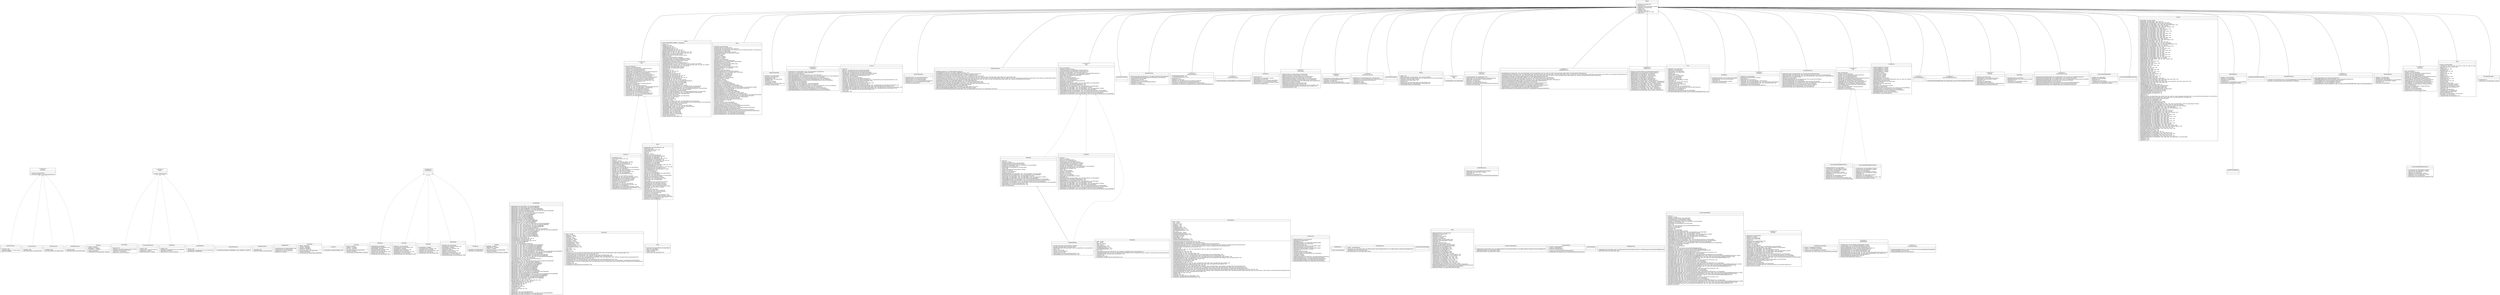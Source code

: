 digraph ILoveThisProject{
rankdir=BT;
ArrowConverter [
 shape="record",
 label="{ArrowConverter | |+ convert(): void\l
+ getGraphVizRep(): java.lang.String\l
+ getVis(): Visibility\l
}" 
];
Category [
 shape="record",
 label="{Category | + CLASS : Category;\l+ ABSTRACT : Category;\l+ INTERFACE : Category;\l|+ values(): Category[]\l
+ valueOf(arg0: java.lang.String): Category\l
}" 
];
ClassConverter [
 shape="record",
 label="{ClassConverter | |+ convert(): void\l
+ getGraphVizRep(): java.lang.String\l
}" 
];
ClassParser [
 shape="record",
 label="{ClassParser | |+ parse(): void\l
+ getNode(): org.objectweb.asm.tree.ClassNode\l
+ getuClassList(): java.util.ArrayList\l
+ getuClass(): UMLElement\l
+ getArrows(): java.util.ArrayList\l
}" 
];
CommandLineParser [
 shape="record",
 label="{CommandLineParser | |+ parse(): void\l
+ getClassList(): java.util.ArrayList\l
+ getRunVis(): Visibility\l
+ getDrawRecursive(): boolean\l
}" 
];
Converter [
 shape="record",
 label="{\<\<interface\>\>\n
Converter | |+ convert(): void\{abstract\}\l
+ getGraphVizRep(): java.lang.String\{abstract\}\l
}" 
];
ConverterFactory [
 shape="record",
 label="{ConverterFactory | |+ createConverter(arg0: UMLElement, arg1: Visibility): Converter\l
}" 
];
DesignConverter [
 shape="record",
 label="{DesignConverter | |+ convert(): void\l
+ getGraphVizRep(): java.lang.String\l
}" 
];
DesignParser [
 shape="record",
 label="{DesignParser | |+ runParser(arg0: java.lang.String[]): void\l
+ getClassList(): java.util.ArrayList\l
+ getArrowList(): java.util.ArrayList\l
+ getRunVis(): Visibility\l
}" 
];
FieldParser [
 shape="record",
 label="{FieldParser | |+ parse(): void\l
+ getField(): org.objectweb.asm.tree.FieldNode\l
+ getuField(): UMLField\l
+ getuClassList(): java.util.ArrayList\l
}" 
];
HeadType [
 shape="record",
 label="{HeadType | + OPEN : HeadType;\l+ CLOSED : HeadType;\l+ FILLED : HeadType;\l+ DIAMOND : HeadType;\l|+ getGraphVizRep(): java.lang.String\l
+ values(): HeadType[]\l
+ valueOf(arg0: java.lang.String): HeadType\l
}" 
];
Launcher [
 shape="record",
 label="{Launcher | |+ main(arg0: java.lang.String[]): void\l
}" 
];
LineType [
 shape="record",
 label="{LineType | + SOLID : LineType;\l+ DASHED : LineType;\l+ DOTTED : LineType;\l|+ getGraphVizRep(): java.lang.String\l
+ values(): LineType[]\l
+ valueOf(arg0: java.lang.String): LineType\l
}" 
];
MethodParser [
 shape="record",
 label="{MethodParser | |+ parse(): void\l
+ getMethod(): org.objectweb.asm.tree.MethodNode\l
+ getuMethod(): UMLMethod\l
}" 
];
UMLArrow [
 shape="record",
 label="{UMLArrow | |+ getHeadType(): HeadType\l
+ setHeadType(arg0: HeadType): void\l
+ getLineType(): LineType\l
+ setLineType(arg0: LineType): void\l
+ getStart(): java.lang.String\l
+ setStart(arg0: java.lang.String): void\l
+ getEnd(): java.lang.String\l
+ setEnd(arg0: java.lang.String): void\l
}" 
];
UMLClass [
 shape="record",
 label="{UMLClass | |+ getName(): java.lang.String\l
+ setName(arg0: java.lang.String): void\l
+ getCategory(): Category\l
+ setCategory(arg0: Category): void\l
+ getFields(): java.util.ArrayList\l
+ setFields(arg0: java.util.ArrayList): void\l
+ getMethods(): java.util.ArrayList\l
+ setMethods(arg0: java.util.ArrayList): void\l
}" 
];
UMLElement [
 shape="record",
 label="{\<\<interface\>\>\n
UMLElement | |}" 
];
UMLField [
 shape="record",
 label="{UMLField | |+ getVisibility(): Visibility\l
+ setVisibility(arg0: Visibility): void\l
+ getName(): java.lang.String\l
+ setName(arg0: java.lang.String): void\l
+ getType(): java.lang.String\l
+ setType(arg0: java.lang.String): void\l
}" 
];
UMLMethod [
 shape="record",
 label="{UMLMethod | |+ getName(): java.lang.String\l
+ setName(arg0: java.lang.String): void\l
+ getVisibility(): Visibility\l
+ setVisibility(arg0: Visibility): void\l
+ isAbstract(): boolean\l
+ setAbstract(arg0: boolean): void\l
+ getType(): java.lang.String\l
+ setType(arg0: java.lang.String): void\l
+ getParameters(): java.util.ArrayList\l
+ setParameters(arg0: java.util.ArrayList): void\l
}" 
];
UMLParam [
 shape="record",
 label="{UMLParam | |+ getName(): java.lang.String\l
+ getType(): java.lang.String\l
}" 
];
Visibility [
 shape="record",
 label="{Visibility | + PRIVATE : Visibility;\l+ PROTECTED : Visibility;\l+ PUBLIC : Visibility;\l|+ getVisibilityCode(): java.lang.String\l
+ values(): Visibility[]\l
+ valueOf(arg0: java.lang.String): Visibility\l
}" 
];
FieldConverter [
 shape="record",
 label="{FieldConverter | |+ convert(): void\l
+ getGraphVizRep(): java.lang.String\l
}" 
];
MethodConverter [
 shape="record",
 label="{MethodConverter | |+ convert(): void\l
+ getGraphVizRep(): java.lang.String\l
}" 
];
Parser [
 shape="record",
 label="{\<\<interface\>\>\n
Parser | |+ parse(): void\{abstract\}\l
}" 
];
StringBuilder [
 shape="record",
 label="{StringBuilder | |+ append(arg0: java.lang.Object): java.lang.StringBuilder\l
+ append(arg0: java.lang.String): java.lang.StringBuilder\l
+ append(arg0: java.lang.StringBuffer): java.lang.StringBuilder\l
+ append(arg0: java.lang.CharSequence): java.lang.StringBuilder\l
+ append(arg0: java.lang.CharSequence, arg1: int, arg2: int): java.lang.StringBuilder\l
+ append(arg0: char[]): java.lang.StringBuilder\l
+ append(arg0: char[], arg1: int, arg2: int): java.lang.StringBuilder\l
+ append(arg0: boolean): java.lang.StringBuilder\l
+ append(arg0: char): java.lang.StringBuilder\l
+ append(arg0: int): java.lang.StringBuilder\l
+ append(arg0: long): java.lang.StringBuilder\l
+ append(arg0: float): java.lang.StringBuilder\l
+ append(arg0: double): java.lang.StringBuilder\l
+ appendCodePoint(arg0: int): java.lang.StringBuilder\l
+ delete(arg0: int, arg1: int): java.lang.StringBuilder\l
+ deleteCharAt(arg0: int): java.lang.StringBuilder\l
+ replace(arg0: int, arg1: int, arg2: java.lang.String): java.lang.StringBuilder\l
+ insert(arg0: int, arg1: char[], arg2: int, arg3: int): java.lang.StringBuilder\l
+ insert(arg0: int, arg1: java.lang.Object): java.lang.StringBuilder\l
+ insert(arg0: int, arg1: java.lang.String): java.lang.StringBuilder\l
+ insert(arg0: int, arg1: char[]): java.lang.StringBuilder\l
+ insert(arg0: int, arg1: java.lang.CharSequence): java.lang.StringBuilder\l
+ insert(arg0: int, arg1: java.lang.CharSequence, arg2: int, arg3: int): java.lang.StringBuilder\l
+ insert(arg0: int, arg1: boolean): java.lang.StringBuilder\l
+ insert(arg0: int, arg1: char): java.lang.StringBuilder\l
+ insert(arg0: int, arg1: int): java.lang.StringBuilder\l
+ insert(arg0: int, arg1: long): java.lang.StringBuilder\l
+ insert(arg0: int, arg1: float): java.lang.StringBuilder\l
+ insert(arg0: int, arg1: double): java.lang.StringBuilder\l
+ indexOf(arg0: java.lang.String): int\l
+ indexOf(arg0: java.lang.String, arg1: int): int\l
+ lastIndexOf(arg0: java.lang.String): int\l
+ lastIndexOf(arg0: java.lang.String, arg1: int): int\l
+ reverse(): java.lang.StringBuilder\l
+ toString(): java.lang.String\l
+ reverse(): java.lang.AbstractStringBuilder\l
+ insert(arg0: int, arg1: double): java.lang.AbstractStringBuilder\l
+ insert(arg0: int, arg1: float): java.lang.AbstractStringBuilder\l
+ insert(arg0: int, arg1: long): java.lang.AbstractStringBuilder\l
+ insert(arg0: int, arg1: int): java.lang.AbstractStringBuilder\l
+ insert(arg0: int, arg1: char): java.lang.AbstractStringBuilder\l
+ insert(arg0: int, arg1: boolean): java.lang.AbstractStringBuilder\l
+ insert(arg0: int, arg1: java.lang.CharSequence, arg2: int, arg3: int): java.lang.AbstractStringBuilder\l
+ insert(arg0: int, arg1: java.lang.CharSequence): java.lang.AbstractStringBuilder\l
+ insert(arg0: int, arg1: char[]): java.lang.AbstractStringBuilder\l
+ insert(arg0: int, arg1: java.lang.String): java.lang.AbstractStringBuilder\l
+ insert(arg0: int, arg1: java.lang.Object): java.lang.AbstractStringBuilder\l
+ insert(arg0: int, arg1: char[], arg2: int, arg3: int): java.lang.AbstractStringBuilder\l
+ substring(arg0: int, arg1: int): java.lang.String\l
+ subSequence(arg0: int, arg1: int): java.lang.CharSequence\l
+ substring(arg0: int): java.lang.String\l
+ replace(arg0: int, arg1: int, arg2: java.lang.String): java.lang.AbstractStringBuilder\l
+ deleteCharAt(arg0: int): java.lang.AbstractStringBuilder\l
+ appendCodePoint(arg0: int): java.lang.AbstractStringBuilder\l
+ delete(arg0: int, arg1: int): java.lang.AbstractStringBuilder\l
+ append(arg0: double): java.lang.AbstractStringBuilder\l
+ append(arg0: float): java.lang.AbstractStringBuilder\l
+ append(arg0: long): java.lang.AbstractStringBuilder\l
+ append(arg0: int): java.lang.AbstractStringBuilder\l
+ append(arg0: char): java.lang.AbstractStringBuilder\l
+ append(arg0: boolean): java.lang.AbstractStringBuilder\l
+ append(arg0: char[], arg1: int, arg2: int): java.lang.AbstractStringBuilder\l
+ append(arg0: char[]): java.lang.AbstractStringBuilder\l
+ append(arg0: java.lang.CharSequence, arg1: int, arg2: int): java.lang.AbstractStringBuilder\l
+ append(arg0: java.lang.CharSequence): java.lang.AbstractStringBuilder\l
+ append(arg0: java.lang.StringBuffer): java.lang.AbstractStringBuilder\l
+ append(arg0: java.lang.String): java.lang.AbstractStringBuilder\l
+ append(arg0: java.lang.Object): java.lang.AbstractStringBuilder\l
+ setCharAt(arg0: int, arg1: char): void\l
+ getChars(arg0: int, arg1: int, arg2: char[], arg3: int): void\l
+ offsetByCodePoints(arg0: int, arg1: int): int\l
+ codePointCount(arg0: int, arg1: int): int\l
+ codePointBefore(arg0: int): int\l
+ codePointAt(arg0: int): int\l
+ charAt(arg0: int): char\l
+ setLength(arg0: int): void\l
+ trimToSize(): void\l
+ ensureCapacity(arg0: int): void\l
+ capacity(): int\l
+ length(): int\l
+ append(arg0: char): java.lang.Appendable\l
+ append(arg0: java.lang.CharSequence, arg1: int, arg2: int): java.lang.Appendable\l
+ append(arg0: java.lang.CharSequence): java.lang.Appendable\l
}" 
];
ClassNode [
 shape="record",
 label="{ClassNode | + name : String;\l+ signature : String;\l+ superName : String;\l+ interfaces : List;\l+ sourceFile : String;\l+ sourceDebug : String;\l+ outerClass : String;\l+ outerMethod : String;\l+ outerMethodDesc : String;\l+ visibleAnnotations : List;\l+ invisibleAnnotations : List;\l+ visibleTypeAnnotations : List;\l+ invisibleTypeAnnotations : List;\l+ attrs : List;\l+ innerClasses : List;\l+ fields : List;\l+ methods : List;\l|+ visit(arg0: int, arg1: int, arg2: java.lang.String, arg3: java.lang.String, arg4: java.lang.String, arg5: java.lang.String[]): void\l
+ visitSource(arg0: java.lang.String, arg1: java.lang.String): void\l
+ visitOuterClass(arg0: java.lang.String, arg1: java.lang.String, arg2: java.lang.String): void\l
+ visitAnnotation(arg0: java.lang.String, arg1: boolean): org.objectweb.asm.AnnotationVisitor\l
+ visitTypeAnnotation(arg0: int, arg1: org.objectweb.asm.TypePath, arg2: java.lang.String, arg3: boolean): org.objectweb.asm.AnnotationVisitor\l
+ visitAttribute(arg0: org.objectweb.asm.Attribute): void\l
+ visitInnerClass(arg0: java.lang.String, arg1: java.lang.String, arg2: java.lang.String, arg3: int): void\l
+ visitField(arg0: int, arg1: java.lang.String, arg2: java.lang.String, arg3: java.lang.String, arg4: java.lang.Object): org.objectweb.asm.FieldVisitor\l
+ visitMethod(arg0: int, arg1: java.lang.String, arg2: java.lang.String, arg3: java.lang.String, arg4: java.lang.String[]): org.objectweb.asm.MethodVisitor\l
+ visitEnd(): void\l
+ check(arg0: int): void\l
+ accept(arg0: org.objectweb.asm.ClassVisitor): void\l
}" 
];
ArrayList [
 shape="record",
 label="{ArrayList | |+ trimToSize(): void\l
+ ensureCapacity(arg0: int): void\l
+ size(): int\l
+ isEmpty(): boolean\l
+ contains(arg0: java.lang.Object): boolean\l
+ indexOf(arg0: java.lang.Object): int\l
+ lastIndexOf(arg0: java.lang.Object): int\l
+ clone(): java.lang.Object\l
+ toArray(): java.lang.Object[]\l
+ toArray(arg0: java.lang.Object[]): java.lang.Object[]\l
+ get(arg0: int): java.lang.Object\l
+ set(arg0: int, arg1: java.lang.Object): java.lang.Object\l
+ add(arg0: java.lang.Object): boolean\l
+ add(arg0: int, arg1: java.lang.Object): void\l
+ remove(arg0: int): java.lang.Object\l
+ remove(arg0: java.lang.Object): boolean\l
+ clear(): void\l
+ addAll(arg0: java.util.Collection): boolean\l
+ addAll(arg0: int, arg1: java.util.Collection): boolean\l
+ removeAll(arg0: java.util.Collection): boolean\l
+ retainAll(arg0: java.util.Collection): boolean\l
+ listIterator(arg0: int): java.util.ListIterator\l
+ listIterator(): java.util.ListIterator\l
+ iterator(): java.util.Iterator\l
+ subList(arg0: int, arg1: int): java.util.List\l
+ forEach(arg0: java.util.function.Consumer): void\l
+ spliterator(): java.util.Spliterator\l
+ removeIf(arg0: java.util.function.Predicate): boolean\l
+ replaceAll(arg0: java.util.function.UnaryOperator): void\l
+ sort(arg0: java.util.Comparator): void\l
}" 
];
String [
 shape="record",
 label="{String | + CASE_INSENSITIVE_ORDER : Comparator;\l|+ length(): int\l
+ isEmpty(): boolean\l
+ charAt(arg0: int): char\l
+ codePointAt(arg0: int): int\l
+ codePointBefore(arg0: int): int\l
+ codePointCount(arg0: int, arg1: int): int\l
+ offsetByCodePoints(arg0: int, arg1: int): int\l
+ getChars(arg0: int, arg1: int, arg2: char[], arg3: int): void\l
+ getBytes(arg0: int, arg1: int, arg2: byte[], arg3: int): void\l
+ getBytes(arg0: java.lang.String): byte[]\l
+ getBytes(arg0: java.nio.charset.Charset): byte[]\l
+ getBytes(): byte[]\l
+ equals(arg0: java.lang.Object): boolean\l
+ contentEquals(arg0: java.lang.StringBuffer): boolean\l
+ contentEquals(arg0: java.lang.CharSequence): boolean\l
+ equalsIgnoreCase(arg0: java.lang.String): boolean\l
+ compareTo(arg0: java.lang.String): int\l
+ compareToIgnoreCase(arg0: java.lang.String): int\l
+ regionMatches(arg0: int, arg1: java.lang.String, arg2: int, arg3: int): boolean\l
+ regionMatches(arg0: boolean, arg1: int, arg2: java.lang.String, arg3: int, arg4: int): boolean\l
+ startsWith(arg0: java.lang.String, arg1: int): boolean\l
+ startsWith(arg0: java.lang.String): boolean\l
+ endsWith(arg0: java.lang.String): boolean\l
+ hashCode(): int\l
+ indexOf(arg0: int): int\l
+ indexOf(arg0: int, arg1: int): int\l
+ lastIndexOf(arg0: int): int\l
+ lastIndexOf(arg0: int, arg1: int): int\l
+ indexOf(arg0: java.lang.String): int\l
+ indexOf(arg0: java.lang.String, arg1: int): int\l
+ lastIndexOf(arg0: java.lang.String): int\l
+ lastIndexOf(arg0: java.lang.String, arg1: int): int\l
+ substring(arg0: int): java.lang.String\l
+ substring(arg0: int, arg1: int): java.lang.String\l
+ subSequence(arg0: int, arg1: int): java.lang.CharSequence\l
+ concat(arg0: java.lang.String): java.lang.String\l
+ replace(arg0: char, arg1: char): java.lang.String\l
+ matches(arg0: java.lang.String): boolean\l
+ contains(arg0: java.lang.CharSequence): boolean\l
+ replaceFirst(arg0: java.lang.String, arg1: java.lang.String): java.lang.String\l
+ replaceAll(arg0: java.lang.String, arg1: java.lang.String): java.lang.String\l
+ replace(arg0: java.lang.CharSequence, arg1: java.lang.CharSequence): java.lang.String\l
+ split(arg0: java.lang.String, arg1: int): java.lang.String[]\l
+ split(arg0: java.lang.String): java.lang.String[]\l
+ join(arg0: java.lang.CharSequence, arg1: java.lang.CharSequence[]): java.lang.String\l
+ join(arg0: java.lang.CharSequence, arg1: java.lang.Iterable): java.lang.String\l
+ toLowerCase(arg0: java.util.Locale): java.lang.String\l
+ toLowerCase(): java.lang.String\l
+ toUpperCase(arg0: java.util.Locale): java.lang.String\l
+ toUpperCase(): java.lang.String\l
+ trim(): java.lang.String\l
+ toString(): java.lang.String\l
+ toCharArray(): char[]\l
+ format(arg0: java.lang.String, arg1: java.lang.Object[]): java.lang.String\l
+ format(arg0: java.util.Locale, arg1: java.lang.String, arg2: java.lang.Object[]): java.lang.String\l
+ valueOf(arg0: java.lang.Object): java.lang.String\l
+ valueOf(arg0: char[]): java.lang.String\l
+ valueOf(arg0: char[], arg1: int, arg2: int): java.lang.String\l
+ copyValueOf(arg0: char[], arg1: int, arg2: int): java.lang.String\l
+ copyValueOf(arg0: char[]): java.lang.String\l
+ valueOf(arg0: boolean): java.lang.String\l
+ valueOf(arg0: char): java.lang.String\l
+ valueOf(arg0: int): java.lang.String\l
+ valueOf(arg0: long): java.lang.String\l
+ valueOf(arg0: float): java.lang.String\l
+ valueOf(arg0: double): java.lang.String\l
+ intern(): java.lang.String\l
+ compareTo(arg0: java.lang.Object): int\l
}" 
];
FieldNode [
 shape="record",
 label="{FieldNode | + name : String;\l+ desc : String;\l+ signature : String;\l+ value : Object;\l+ visibleAnnotations : List;\l+ invisibleAnnotations : List;\l+ visibleTypeAnnotations : List;\l+ invisibleTypeAnnotations : List;\l+ attrs : List;\l|+ visitAnnotation(arg0: java.lang.String, arg1: boolean): org.objectweb.asm.AnnotationVisitor\l
+ visitTypeAnnotation(arg0: int, arg1: org.objectweb.asm.TypePath, arg2: java.lang.String, arg3: boolean): org.objectweb.asm.AnnotationVisitor\l
+ visitAttribute(arg0: org.objectweb.asm.Attribute): void\l
+ visitEnd(): void\l
+ check(arg0: int): void\l
+ accept(arg0: org.objectweb.asm.ClassVisitor): void\l
}" 
];
MethodNode [
 shape="record",
 label="{MethodNode | + name : String;\l+ desc : String;\l+ signature : String;\l+ exceptions : List;\l+ parameters : List;\l+ visibleAnnotations : List;\l+ invisibleAnnotations : List;\l+ visibleTypeAnnotations : List;\l+ invisibleTypeAnnotations : List;\l+ attrs : List;\l+ annotationDefault : Object;\l+ visibleParameterAnnotations : List;\l+ invisibleParameterAnnotations : List;\l+ instructions : InsnList;\l+ tryCatchBlocks : List;\l+ localVariables : List;\l+ visibleLocalVariableAnnotations : List;\l+ invisibleLocalVariableAnnotations : List;\l|+ visitParameter(arg0: java.lang.String, arg1: int): void\l
+ visitAnnotationDefault(): org.objectweb.asm.AnnotationVisitor\l
+ visitAnnotation(arg0: java.lang.String, arg1: boolean): org.objectweb.asm.AnnotationVisitor\l
+ visitTypeAnnotation(arg0: int, arg1: org.objectweb.asm.TypePath, arg2: java.lang.String, arg3: boolean): org.objectweb.asm.AnnotationVisitor\l
+ visitParameterAnnotation(arg0: int, arg1: java.lang.String, arg2: boolean): org.objectweb.asm.AnnotationVisitor\l
+ visitAttribute(arg0: org.objectweb.asm.Attribute): void\l
+ visitCode(): void\l
+ visitFrame(arg0: int, arg1: int, arg2: java.lang.Object[], arg3: int, arg4: java.lang.Object[]): void\l
+ visitInsn(arg0: int): void\l
+ visitIntInsn(arg0: int, arg1: int): void\l
+ visitVarInsn(arg0: int, arg1: int): void\l
+ visitTypeInsn(arg0: int, arg1: java.lang.String): void\l
+ visitFieldInsn(arg0: int, arg1: java.lang.String, arg2: java.lang.String, arg3: java.lang.String): void\l
+ visitMethodInsn(arg0: int, arg1: java.lang.String, arg2: java.lang.String, arg3: java.lang.String): void\l
+ visitMethodInsn(arg0: int, arg1: java.lang.String, arg2: java.lang.String, arg3: java.lang.String, arg4: boolean): void\l
+ visitInvokeDynamicInsn(arg0: java.lang.String, arg1: java.lang.String, arg2: org.objectweb.asm.Handle, arg3: java.lang.Object[]): void\l
+ visitJumpInsn(arg0: int, arg1: org.objectweb.asm.Label): void\l
+ visitLabel(arg0: org.objectweb.asm.Label): void\l
+ visitLdcInsn(arg0: java.lang.Object): void\l
+ visitIincInsn(arg0: int, arg1: int): void\l
+ visitTableSwitchInsn(arg0: int, arg1: int, arg2: org.objectweb.asm.Label, arg3: org.objectweb.asm.Label[]): void\l
+ visitLookupSwitchInsn(arg0: org.objectweb.asm.Label, arg1: int[], arg2: org.objectweb.asm.Label[]): void\l
+ visitMultiANewArrayInsn(arg0: java.lang.String, arg1: int): void\l
+ visitInsnAnnotation(arg0: int, arg1: org.objectweb.asm.TypePath, arg2: java.lang.String, arg3: boolean): org.objectweb.asm.AnnotationVisitor\l
+ visitTryCatchBlock(arg0: org.objectweb.asm.Label, arg1: org.objectweb.asm.Label, arg2: org.objectweb.asm.Label, arg3: java.lang.String): void\l
+ visitTryCatchAnnotation(arg0: int, arg1: org.objectweb.asm.TypePath, arg2: java.lang.String, arg3: boolean): org.objectweb.asm.AnnotationVisitor\l
+ visitLocalVariable(arg0: java.lang.String, arg1: java.lang.String, arg2: java.lang.String, arg3: org.objectweb.asm.Label, arg4: org.objectweb.asm.Label, arg5: int): void\l
+ visitLocalVariableAnnotation(arg0: int, arg1: org.objectweb.asm.TypePath, arg2: org.objectweb.asm.Label[], arg3: org.objectweb.asm.Label[], arg4: int[], arg5: java.lang.String, arg6: boolean): org.objectweb.asm.AnnotationVisitor\l
+ visitLineNumber(arg0: int, arg1: org.objectweb.asm.Label): void\l
+ visitMaxs(arg0: int, arg1: int): void\l
+ visitEnd(): void\l
+ check(arg0: int): void\l
+ accept(arg0: org.objectweb.asm.ClassVisitor): void\l
+ accept(arg0: org.objectweb.asm.MethodVisitor): void\l
}" 
];
List [
 shape="record",
 label="{\<\<interface\>\>\n
List | |+ size(): int\{abstract\}\l
+ isEmpty(): boolean\{abstract\}\l
+ contains(arg0: java.lang.Object): boolean\{abstract\}\l
+ iterator(): java.util.Iterator\{abstract\}\l
+ toArray(): java.lang.Object[]\{abstract\}\l
+ toArray(arg0: java.lang.Object[]): java.lang.Object[]\{abstract\}\l
+ add(arg0: java.lang.Object): boolean\{abstract\}\l
+ remove(arg0: java.lang.Object): boolean\{abstract\}\l
+ containsAll(arg0: java.util.Collection): boolean\{abstract\}\l
+ addAll(arg0: java.util.Collection): boolean\{abstract\}\l
+ addAll(arg0: int, arg1: java.util.Collection): boolean\{abstract\}\l
+ removeAll(arg0: java.util.Collection): boolean\{abstract\}\l
+ retainAll(arg0: java.util.Collection): boolean\{abstract\}\l
+ replaceAll(arg0: java.util.function.UnaryOperator): void\l
+ sort(arg0: java.util.Comparator): void\l
+ clear(): void\{abstract\}\l
+ equals(arg0: java.lang.Object): boolean\{abstract\}\l
+ hashCode(): int\{abstract\}\l
+ get(arg0: int): java.lang.Object\{abstract\}\l
+ set(arg0: int, arg1: java.lang.Object): java.lang.Object\{abstract\}\l
+ add(arg0: int, arg1: java.lang.Object): void\{abstract\}\l
+ remove(arg0: int): java.lang.Object\{abstract\}\l
+ indexOf(arg0: java.lang.Object): int\{abstract\}\l
+ lastIndexOf(arg0: java.lang.Object): int\{abstract\}\l
+ listIterator(): java.util.ListIterator\{abstract\}\l
+ listIterator(arg0: int): java.util.ListIterator\{abstract\}\l
+ subList(arg0: int, arg1: int): java.util.List\{abstract\}\l
+ spliterator(): java.util.Spliterator\l
}" 
];
Class [
 shape="record",
 label="{Class | |+ toString(): java.lang.String\l
+ toGenericString(): java.lang.String\l
+ forName(arg0: java.lang.String): java.lang.Class\l
+ forName(arg0: java.lang.String, arg1: boolean, arg2: java.lang.ClassLoader): java.lang.Class\l
+ newInstance(): java.lang.Object\l
+ isInstance(arg0: java.lang.Object): boolean\l
+ isAssignableFrom(arg0: java.lang.Class): boolean\l
+ isInterface(): boolean\l
+ isArray(): boolean\l
+ isPrimitive(): boolean\l
+ isAnnotation(): boolean\l
+ isSynthetic(): boolean\l
+ getName(): java.lang.String\l
+ getClassLoader(): java.lang.ClassLoader\l
+ getTypeParameters(): java.lang.reflect.TypeVariable[]\l
+ getSuperclass(): java.lang.Class\l
+ getGenericSuperclass(): java.lang.reflect.Type\l
+ getPackage(): java.lang.Package\l
+ getInterfaces(): java.lang.Class[]\l
+ getGenericInterfaces(): java.lang.reflect.Type[]\l
+ getComponentType(): java.lang.Class\l
+ getModifiers(): int\l
+ getSigners(): java.lang.Object[]\l
+ getEnclosingMethod(): java.lang.reflect.Method\l
+ getEnclosingConstructor(): java.lang.reflect.Constructor\l
+ getDeclaringClass(): java.lang.Class\l
+ getEnclosingClass(): java.lang.Class\l
+ getSimpleName(): java.lang.String\l
+ getTypeName(): java.lang.String\l
+ getCanonicalName(): java.lang.String\l
+ isAnonymousClass(): boolean\l
+ isLocalClass(): boolean\l
+ isMemberClass(): boolean\l
+ getClasses(): java.lang.Class[]\l
+ getFields(): java.lang.reflect.Field[]\l
+ getMethods(): java.lang.reflect.Method[]\l
+ getConstructors(): java.lang.reflect.Constructor[]\l
+ getField(arg0: java.lang.String): java.lang.reflect.Field\l
+ getMethod(arg0: java.lang.String, arg1: java.lang.Class[]): java.lang.reflect.Method\l
+ getConstructor(arg0: java.lang.Class[]): java.lang.reflect.Constructor\l
+ getDeclaredClasses(): java.lang.Class[]\l
+ getDeclaredFields(): java.lang.reflect.Field[]\l
+ getDeclaredMethods(): java.lang.reflect.Method[]\l
+ getDeclaredConstructors(): java.lang.reflect.Constructor[]\l
+ getDeclaredField(arg0: java.lang.String): java.lang.reflect.Field\l
+ getDeclaredMethod(arg0: java.lang.String, arg1: java.lang.Class[]): java.lang.reflect.Method\l
+ getDeclaredConstructor(arg0: java.lang.Class[]): java.lang.reflect.Constructor\l
+ getResourceAsStream(arg0: java.lang.String): java.io.InputStream\l
+ getResource(arg0: java.lang.String): java.net.URL\l
+ getProtectionDomain(): java.security.ProtectionDomain\l
+ desiredAssertionStatus(): boolean\l
+ isEnum(): boolean\l
+ getEnumConstants(): java.lang.Object[]\l
+ cast(arg0: java.lang.Object): java.lang.Object\l
+ asSubclass(arg0: java.lang.Class): java.lang.Class\l
+ getAnnotation(arg0: java.lang.Class): java.lang.annotation.Annotation\l
+ isAnnotationPresent(arg0: java.lang.Class): boolean\l
+ getAnnotationsByType(arg0: java.lang.Class): java.lang.annotation.Annotation[]\l
+ getAnnotations(): java.lang.annotation.Annotation[]\l
+ getDeclaredAnnotation(arg0: java.lang.Class): java.lang.annotation.Annotation\l
+ getDeclaredAnnotationsByType(arg0: java.lang.Class): java.lang.annotation.Annotation[]\l
+ getDeclaredAnnotations(): java.lang.annotation.Annotation[]\l
+ getAnnotatedSuperclass(): java.lang.reflect.AnnotatedType\l
+ getAnnotatedInterfaces(): java.lang.reflect.AnnotatedType[]\l
}" 
];
Object [
 shape="record",
 label="{Object | |+ getClass(): java.lang.Class\l
+ hashCode(): int\l
+ equals(arg0: java.lang.Object): boolean\l
+ toString(): java.lang.String\l
+ notify(): void\l
+ notifyAll(): void\l
+ wait(arg0: long): void\l
+ wait(arg0: long, arg1: int): void\l
+ wait(): void\l
}" 
];
ObjectStreamField [
 shape="record",
 label="{ObjectStreamField | |+ getName(): java.lang.String\l
+ getType(): java.lang.Class\l
+ getTypeCode(): char\l
+ getTypeString(): java.lang.String\l
+ getOffset(): int\l
+ isPrimitive(): boolean\l
+ isUnshared(): boolean\l
+ compareTo(arg0: java.lang.Object): int\l
+ toString(): java.lang.String\l
}" 
];
Comparator [
 shape="record",
 label="{\<\<interface\>\>\n
Comparator | |+ compare(arg0: java.lang.Object, arg1: java.lang.Object): int\{abstract\}\l
+ equals(arg0: java.lang.Object): boolean\{abstract\}\l
+ reversed(): java.util.Comparator\l
+ thenComparing(arg0: java.util.Comparator): java.util.Comparator\l
+ thenComparing(arg0: java.util.function.Function, arg1: java.util.Comparator): java.util.Comparator\l
+ thenComparing(arg0: java.util.function.Function): java.util.Comparator\l
+ thenComparingInt(arg0: java.util.function.ToIntFunction): java.util.Comparator\l
+ thenComparingLong(arg0: java.util.function.ToLongFunction): java.util.Comparator\l
+ thenComparingDouble(arg0: java.util.function.ToDoubleFunction): java.util.Comparator\l
+ reverseOrder(): java.util.Comparator\l
+ naturalOrder(): java.util.Comparator\l
+ nullsFirst(arg0: java.util.Comparator): java.util.Comparator\l
+ nullsLast(arg0: java.util.Comparator): java.util.Comparator\l
+ comparing(arg0: java.util.function.Function, arg1: java.util.Comparator): java.util.Comparator\l
+ comparing(arg0: java.util.function.Function): java.util.Comparator\l
+ comparingInt(arg0: java.util.function.ToIntFunction): java.util.Comparator\l
+ comparingLong(arg0: java.util.function.ToLongFunction): java.util.Comparator\l
+ comparingDouble(arg0: java.util.function.ToDoubleFunction): java.util.Comparator\l
}" 
];
InsnList [
 shape="record",
 label="{InsnList | |+ size(): int\l
+ getFirst(): org.objectweb.asm.tree.AbstractInsnNode\l
+ getLast(): org.objectweb.asm.tree.AbstractInsnNode\l
+ get(arg0: int): org.objectweb.asm.tree.AbstractInsnNode\l
+ contains(arg0: org.objectweb.asm.tree.AbstractInsnNode): boolean\l
+ indexOf(arg0: org.objectweb.asm.tree.AbstractInsnNode): int\l
+ accept(arg0: org.objectweb.asm.MethodVisitor): void\l
+ iterator(): java.util.ListIterator\l
+ iterator(arg0: int): java.util.ListIterator\l
+ toArray(): org.objectweb.asm.tree.AbstractInsnNode[]\l
+ set(arg0: org.objectweb.asm.tree.AbstractInsnNode, arg1: org.objectweb.asm.tree.AbstractInsnNode): void\l
+ add(arg0: org.objectweb.asm.tree.AbstractInsnNode): void\l
+ add(arg0: org.objectweb.asm.tree.InsnList): void\l
+ insert(arg0: org.objectweb.asm.tree.AbstractInsnNode): void\l
+ insert(arg0: org.objectweb.asm.tree.InsnList): void\l
+ insert(arg0: org.objectweb.asm.tree.AbstractInsnNode, arg1: org.objectweb.asm.tree.AbstractInsnNode): void\l
+ insert(arg0: org.objectweb.asm.tree.AbstractInsnNode, arg1: org.objectweb.asm.tree.InsnList): void\l
+ insertBefore(arg0: org.objectweb.asm.tree.AbstractInsnNode, arg1: org.objectweb.asm.tree.AbstractInsnNode): void\l
+ insertBefore(arg0: org.objectweb.asm.tree.AbstractInsnNode, arg1: org.objectweb.asm.tree.InsnList): void\l
+ remove(arg0: org.objectweb.asm.tree.AbstractInsnNode): void\l
+ clear(): void\l
+ resetLabels(): void\l
}" 
];
Constructor [
 shape="record",
 label="{Constructor | |+ getDeclaringClass(): java.lang.Class\l
+ getName(): java.lang.String\l
+ getModifiers(): int\l
+ getTypeParameters(): java.lang.reflect.TypeVariable[]\l
+ getParameterTypes(): java.lang.Class[]\l
+ getParameterCount(): int\l
+ getGenericParameterTypes(): java.lang.reflect.Type[]\l
+ getExceptionTypes(): java.lang.Class[]\l
+ getGenericExceptionTypes(): java.lang.reflect.Type[]\l
+ equals(arg0: java.lang.Object): boolean\l
+ hashCode(): int\l
+ toString(): java.lang.String\l
+ toGenericString(): java.lang.String\l
+ newInstance(arg0: java.lang.Object[]): java.lang.Object\l
+ isVarArgs(): boolean\l
+ isSynthetic(): boolean\l
+ getAnnotation(arg0: java.lang.Class): java.lang.annotation.Annotation\l
+ getDeclaredAnnotations(): java.lang.annotation.Annotation[]\l
+ getParameterAnnotations(): java.lang.annotation.Annotation[][]\l
+ getAnnotatedReturnType(): java.lang.reflect.AnnotatedType\l
+ getAnnotatedReceiverType(): java.lang.reflect.AnnotatedType\l
}" 
];
ProtectionDomain [
 shape="record",
 label="{ProtectionDomain | |+ getCodeSource(): java.security.CodeSource\l
+ getClassLoader(): java.lang.ClassLoader\l
+ getPrincipals(): java.security.Principal[]\l
+ getPermissions(): java.security.PermissionCollection\l
+ implies(arg0: java.security.Permission): boolean\l
+ toString(): java.lang.String\l
}" 
];
SoftReference [
 shape="record",
 label="{SoftReference | |+ get(): java.lang.Object\l
}" 
];
ClassRepository [
 shape="record",
 label="{ClassRepository | + NONE : ClassRepository;\l|+ make(arg0: java.lang.String, arg1: sun.reflect.generics.factory.GenericsFactory): sun.reflect.generics.repository.ClassRepository\l
+ getSuperclass(): java.lang.reflect.Type\l
+ getSuperInterfaces(): java.lang.reflect.Type[]\l
}" 
];
ReflectionFactory [
 shape="record",
 label="{ReflectionFactory | |+ getReflectionFactory(): sun.reflect.ReflectionFactory\l
+ setLangReflectAccess(arg0: sun.reflect.LangReflectAccess): void\l
+ newFieldAccessor(arg0: java.lang.reflect.Field, arg1: boolean): sun.reflect.FieldAccessor\l
+ newMethodAccessor(arg0: java.lang.reflect.Method): sun.reflect.MethodAccessor\l
+ newConstructorAccessor(arg0: java.lang.reflect.Constructor): sun.reflect.ConstructorAccessor\l
+ newField(arg0: java.lang.Class, arg1: java.lang.String, arg2: java.lang.Class, arg3: int, arg4: int, arg5: java.lang.String, arg6: byte[]): java.lang.reflect.Field\l
+ newMethod(arg0: java.lang.Class, arg1: java.lang.String, arg2: java.lang.Class[], arg3: java.lang.Class, arg4: java.lang.Class[], arg5: int, arg6: int, arg7: java.lang.String, arg8: byte[], arg9: byte[], arg10: byte[]): java.lang.reflect.Method\l
+ newConstructor(arg0: java.lang.Class, arg1: java.lang.Class[], arg2: java.lang.Class[], arg3: int, arg4: int, arg5: java.lang.String, arg6: byte[], arg7: byte[]): java.lang.reflect.Constructor\l
+ getMethodAccessor(arg0: java.lang.reflect.Method): sun.reflect.MethodAccessor\l
+ setMethodAccessor(arg0: java.lang.reflect.Method, arg1: sun.reflect.MethodAccessor): void\l
+ getConstructorAccessor(arg0: java.lang.reflect.Constructor): sun.reflect.ConstructorAccessor\l
+ setConstructorAccessor(arg0: java.lang.reflect.Constructor, arg1: sun.reflect.ConstructorAccessor): void\l
+ copyMethod(arg0: java.lang.reflect.Method): java.lang.reflect.Method\l
+ copyField(arg0: java.lang.reflect.Field): java.lang.reflect.Field\l
+ copyConstructor(arg0: java.lang.reflect.Constructor): java.lang.reflect.Constructor\l
+ getExecutableTypeAnnotationBytes(arg0: java.lang.reflect.Executable): byte[]\l
+ newConstructorForSerialization(arg0: java.lang.Class, arg1: java.lang.reflect.Constructor): java.lang.reflect.Constructor\l
}" 
];
Map [
 shape="record",
 label="{\<\<interface\>\>\n
Map | |+ size(): int\{abstract\}\l
+ isEmpty(): boolean\{abstract\}\l
+ containsKey(arg0: java.lang.Object): boolean\{abstract\}\l
+ containsValue(arg0: java.lang.Object): boolean\{abstract\}\l
+ get(arg0: java.lang.Object): java.lang.Object\{abstract\}\l
+ put(arg0: java.lang.Object, arg1: java.lang.Object): java.lang.Object\{abstract\}\l
+ remove(arg0: java.lang.Object): java.lang.Object\{abstract\}\l
+ putAll(arg0: java.util.Map): void\{abstract\}\l
+ clear(): void\{abstract\}\l
+ keySet(): java.util.Set\{abstract\}\l
+ values(): java.util.Collection\{abstract\}\l
+ entrySet(): java.util.Set\{abstract\}\l
+ equals(arg0: java.lang.Object): boolean\{abstract\}\l
+ hashCode(): int\{abstract\}\l
+ getOrDefault(arg0: java.lang.Object, arg1: java.lang.Object): java.lang.Object\l
+ forEach(arg0: java.util.function.BiConsumer): void\l
+ replaceAll(arg0: java.util.function.BiFunction): void\l
+ putIfAbsent(arg0: java.lang.Object, arg1: java.lang.Object): java.lang.Object\l
+ remove(arg0: java.lang.Object, arg1: java.lang.Object): boolean\l
+ replace(arg0: java.lang.Object, arg1: java.lang.Object, arg2: java.lang.Object): boolean\l
+ replace(arg0: java.lang.Object, arg1: java.lang.Object): java.lang.Object\l
+ computeIfAbsent(arg0: java.lang.Object, arg1: java.util.function.Function): java.lang.Object\l
+ computeIfPresent(arg0: java.lang.Object, arg1: java.util.function.BiFunction): java.lang.Object\l
+ compute(arg0: java.lang.Object, arg1: java.util.function.BiFunction): java.lang.Object\l
+ merge(arg0: java.lang.Object, arg1: java.lang.Object, arg2: java.util.function.BiFunction): java.lang.Object\l
}" 
];
ClassAnnotationData [
 shape="record",
 label="{ClassAnnotationData | |}" 
];
AnnotationType [
 shape="record",
 label="{AnnotationType | |+ getInstance(arg0: java.lang.Class): sun.reflect.annotation.AnnotationType\l
+ invocationHandlerReturnType(arg0: java.lang.Class): java.lang.Class\l
+ memberTypes(): java.util.Map\l
+ members(): java.util.Map\l
+ memberDefaults(): java.util.Map\l
+ retention(): java.lang.annotation.RetentionPolicy\l
+ isInherited(): boolean\l
+ toString(): java.lang.String\l
}" 
];
ClassValueClassValueMap [
 shape="record",
 label="{ClassValueClassValueMap | |}" 
];
Field [
 shape="record",
 label="{Field | |+ getDeclaringClass(): java.lang.Class\l
+ getName(): java.lang.String\l
+ getModifiers(): int\l
+ isEnumConstant(): boolean\l
+ isSynthetic(): boolean\l
+ getType(): java.lang.Class\l
+ getGenericType(): java.lang.reflect.Type\l
+ equals(arg0: java.lang.Object): boolean\l
+ hashCode(): int\l
+ toString(): java.lang.String\l
+ toGenericString(): java.lang.String\l
+ get(arg0: java.lang.Object): java.lang.Object\l
+ getBoolean(arg0: java.lang.Object): boolean\l
+ getByte(arg0: java.lang.Object): byte\l
+ getChar(arg0: java.lang.Object): char\l
+ getShort(arg0: java.lang.Object): short\l
+ getInt(arg0: java.lang.Object): int\l
+ getLong(arg0: java.lang.Object): long\l
+ getFloat(arg0: java.lang.Object): float\l
+ getDouble(arg0: java.lang.Object): double\l
+ set(arg0: java.lang.Object, arg1: java.lang.Object): void\l
+ setBoolean(arg0: java.lang.Object, arg1: boolean): void\l
+ setByte(arg0: java.lang.Object, arg1: byte): void\l
+ setChar(arg0: java.lang.Object, arg1: char): void\l
+ setShort(arg0: java.lang.Object, arg1: short): void\l
+ setInt(arg0: java.lang.Object, arg1: int): void\l
+ setLong(arg0: java.lang.Object, arg1: long): void\l
+ setFloat(arg0: java.lang.Object, arg1: float): void\l
+ setDouble(arg0: java.lang.Object, arg1: double): void\l
+ getAnnotation(arg0: java.lang.Class): java.lang.annotation.Annotation\l
+ getAnnotationsByType(arg0: java.lang.Class): java.lang.annotation.Annotation[]\l
+ getDeclaredAnnotations(): java.lang.annotation.Annotation[]\l
+ getAnnotatedType(): java.lang.reflect.AnnotatedType\l
}" 
];
AbstractInsnNode [
 shape="record",
 label="{\<\<abstract\>\>\n
AbstractInsnNode | + visibleTypeAnnotations : List;\l+ invisibleTypeAnnotations : List;\l|+ getOpcode(): int\l
+ getType(): int\{abstract\}\l
+ getPrevious(): org.objectweb.asm.tree.AbstractInsnNode\l
+ getNext(): org.objectweb.asm.tree.AbstractInsnNode\l
+ accept(arg0: org.objectweb.asm.MethodVisitor): void\{abstract\}\l
+ clone(arg0: java.util.Map): org.objectweb.asm.tree.AbstractInsnNode\{abstract\}\l
}" 
];
ConstructorRepository [
 shape="record",
 label="{ConstructorRepository | |+ make(arg0: java.lang.String, arg1: sun.reflect.generics.factory.GenericsFactory): sun.reflect.generics.repository.ConstructorRepository\l
+ getParameterTypes(): java.lang.reflect.Type[]\l
+ getExceptionTypes(): java.lang.reflect.Type[]\l
}" 
];
ConstructorAccessor [
 shape="record",
 label="{\<\<interface\>\>\n
ConstructorAccessor | |+ newInstance(arg0: java.lang.Object[]): java.lang.Object\{abstract\}\l
}" 
];
CodeSource [
 shape="record",
 label="{CodeSource | |+ hashCode(): int\l
+ equals(arg0: java.lang.Object): boolean\l
+ getLocation(): java.net.URL\l
+ getCertificates(): java.security.cert.Certificate[]\l
+ getCodeSigners(): java.security.CodeSigner[]\l
+ implies(arg0: java.security.CodeSource): boolean\l
+ toString(): java.lang.String\l
}" 
];
ClassLoader [
 shape="record",
 label="{\<\<abstract\>\>\n
ClassLoader | |+ loadClass(arg0: java.lang.String): java.lang.Class\l
+ getResource(arg0: java.lang.String): java.net.URL\l
+ getResources(arg0: java.lang.String): java.util.Enumeration\l
+ getSystemResource(arg0: java.lang.String): java.net.URL\l
+ getSystemResources(arg0: java.lang.String): java.util.Enumeration\l
+ getResourceAsStream(arg0: java.lang.String): java.io.InputStream\l
+ getSystemResourceAsStream(arg0: java.lang.String): java.io.InputStream\l
+ getParent(): java.lang.ClassLoader\l
+ getSystemClassLoader(): java.lang.ClassLoader\l
+ setDefaultAssertionStatus(arg0: boolean): void\l
+ setPackageAssertionStatus(arg0: java.lang.String, arg1: boolean): void\l
+ setClassAssertionStatus(arg0: java.lang.String, arg1: boolean): void\l
+ clearAssertionStatus(): void\l
}" 
];
Principal [
 shape="record",
 label="{\<\<interface\>\>\n
Principal | |+ equals(arg0: java.lang.Object): boolean\{abstract\}\l
+ toString(): java.lang.String\{abstract\}\l
+ hashCode(): int\{abstract\}\l
+ getName(): java.lang.String\{abstract\}\l
+ implies(arg0: javax.security.auth.Subject): boolean\l
}" 
];
PermissionCollection [
 shape="record",
 label="{\<\<abstract\>\>\n
PermissionCollection | |+ add(arg0: java.security.Permission): void\{abstract\}\l
+ implies(arg0: java.security.Permission): boolean\{abstract\}\l
+ elements(): java.util.Enumeration\{abstract\}\l
+ setReadOnly(): void\l
+ isReadOnly(): boolean\l
+ toString(): java.lang.String\l
}" 
];
ProtectionDomainKey [
 shape="record",
 label="{ProtectionDomainKey | |}" 
];
Debug [
 shape="record",
 label="{Debug | |+ Help(): void\l
+ getInstance(arg0: java.lang.String): sun.security.util.Debug\l
+ getInstance(arg0: java.lang.String, arg1: java.lang.String): sun.security.util.Debug\l
+ isOn(arg0: java.lang.String): boolean\l
+ println(arg0: java.lang.String): void\l
+ println(): void\l
+ println(arg0: java.lang.String, arg1: java.lang.String): void\l
+ toHexString(arg0: java.math.BigInteger): java.lang.String\l
+ toString(arg0: byte[]): java.lang.String\l
}" 
];
Type [
 shape="record",
 label="{\<\<interface\>\>\n
Type | |+ getTypeName(): java.lang.String\l
}" 
];
Permission [
 shape="record",
 label="{\<\<abstract\>\>\n
Permission | |+ checkGuard(arg0: java.lang.Object): void\l
+ implies(arg0: java.security.Permission): boolean\{abstract\}\l
+ equals(arg0: java.lang.Object): boolean\{abstract\}\l
+ hashCode(): int\{abstract\}\l
+ getName(): java.lang.String\l
+ getActions(): java.lang.String\{abstract\}\l
+ newPermissionCollection(): java.security.PermissionCollection\l
+ toString(): java.lang.String\l
}" 
];
LangReflectAccess [
 shape="record",
 label="{\<\<interface\>\>\n
LangReflectAccess | |+ newField(arg0: java.lang.Class, arg1: java.lang.String, arg2: java.lang.Class, arg3: int, arg4: int, arg5: java.lang.String, arg6: byte[]): java.lang.reflect.Field\{abstract\}\l
+ newMethod(arg0: java.lang.Class, arg1: java.lang.String, arg2: java.lang.Class[], arg3: java.lang.Class, arg4: java.lang.Class[], arg5: int, arg6: int, arg7: java.lang.String, arg8: byte[], arg9: byte[], arg10: byte[]): java.lang.reflect.Method\{abstract\}\l
+ newConstructor(arg0: java.lang.Class, arg1: java.lang.Class[], arg2: java.lang.Class[], arg3: int, arg4: int, arg5: java.lang.String, arg6: byte[], arg7: byte[]): java.lang.reflect.Constructor\{abstract\}\l
+ getMethodAccessor(arg0: java.lang.reflect.Method): sun.reflect.MethodAccessor\{abstract\}\l
+ setMethodAccessor(arg0: java.lang.reflect.Method, arg1: sun.reflect.MethodAccessor): void\{abstract\}\l
+ getConstructorAccessor(arg0: java.lang.reflect.Constructor): sun.reflect.ConstructorAccessor\{abstract\}\l
+ setConstructorAccessor(arg0: java.lang.reflect.Constructor, arg1: sun.reflect.ConstructorAccessor): void\{abstract\}\l
+ getExecutableTypeAnnotationBytes(arg0: java.lang.reflect.Executable): byte[]\{abstract\}\l
+ getConstructorSlot(arg0: java.lang.reflect.Constructor): int\{abstract\}\l
+ getConstructorSignature(arg0: java.lang.reflect.Constructor): java.lang.String\{abstract\}\l
+ getConstructorAnnotations(arg0: java.lang.reflect.Constructor): byte[]\{abstract\}\l
+ getConstructorParameterAnnotations(arg0: java.lang.reflect.Constructor): byte[]\{abstract\}\l
+ copyMethod(arg0: java.lang.reflect.Method): java.lang.reflect.Method\{abstract\}\l
+ copyField(arg0: java.lang.reflect.Field): java.lang.reflect.Field\{abstract\}\l
+ copyConstructor(arg0: java.lang.reflect.Constructor): java.lang.reflect.Constructor\{abstract\}\l
}" 
];
RetentionPolicy [
 shape="record",
 label="{RetentionPolicy | + SOURCE : RetentionPolicy;\l+ CLASS : RetentionPolicy;\l+ RUNTIME : RetentionPolicy;\l|+ values(): java.lang.annotation.RetentionPolicy[]\l
+ valueOf(arg0: java.lang.String): java.lang.annotation.RetentionPolicy\l
}" 
];
ClassValueEntry [
 shape="record",
 label="{ClassValueEntry | |}" 
];
FieldRepository [
 shape="record",
 label="{FieldRepository | |+ make(arg0: java.lang.String, arg1: sun.reflect.generics.factory.GenericsFactory): sun.reflect.generics.repository.FieldRepository\l
+ getGenericType(): java.lang.reflect.Type\l
}" 
];
FieldAccessor [
 shape="record",
 label="{\<\<interface\>\>\n
FieldAccessor | |+ get(arg0: java.lang.Object): java.lang.Object\{abstract\}\l
+ getBoolean(arg0: java.lang.Object): boolean\{abstract\}\l
+ getByte(arg0: java.lang.Object): byte\{abstract\}\l
+ getChar(arg0: java.lang.Object): char\{abstract\}\l
+ getShort(arg0: java.lang.Object): short\{abstract\}\l
+ getInt(arg0: java.lang.Object): int\{abstract\}\l
+ getLong(arg0: java.lang.Object): long\{abstract\}\l
+ getFloat(arg0: java.lang.Object): float\{abstract\}\l
+ getDouble(arg0: java.lang.Object): double\{abstract\}\l
+ set(arg0: java.lang.Object, arg1: java.lang.Object): void\{abstract\}\l
+ setBoolean(arg0: java.lang.Object, arg1: boolean): void\{abstract\}\l
+ setByte(arg0: java.lang.Object, arg1: byte): void\{abstract\}\l
+ setChar(arg0: java.lang.Object, arg1: char): void\{abstract\}\l
+ setShort(arg0: java.lang.Object, arg1: short): void\{abstract\}\l
+ setInt(arg0: java.lang.Object, arg1: int): void\{abstract\}\l
+ setLong(arg0: java.lang.Object, arg1: long): void\{abstract\}\l
+ setFloat(arg0: java.lang.Object, arg1: float): void\{abstract\}\l
+ setDouble(arg0: java.lang.Object, arg1: double): void\{abstract\}\l
}" 
];
URL [
 shape="record",
 label="{URL | |+ getQuery(): java.lang.String\l
+ getPath(): java.lang.String\l
+ getUserInfo(): java.lang.String\l
+ getAuthority(): java.lang.String\l
+ getPort(): int\l
+ getDefaultPort(): int\l
+ getProtocol(): java.lang.String\l
+ getHost(): java.lang.String\l
+ getFile(): java.lang.String\l
+ getRef(): java.lang.String\l
+ equals(arg0: java.lang.Object): boolean\l
+ hashCode(): int\l
+ sameFile(arg0: java.net.URL): boolean\l
+ toString(): java.lang.String\l
+ toExternalForm(): java.lang.String\l
+ toURI(): java.net.URI\l
+ openConnection(): java.net.URLConnection\l
+ openConnection(arg0: java.net.Proxy): java.net.URLConnection\l
+ openStream(): java.io.InputStream\l
+ getContent(): java.lang.Object\l
+ getContent(arg0: java.lang.Class[]): java.lang.Object\l
+ setURLStreamHandlerFactory(arg0: java.net.URLStreamHandlerFactory): void\l
}" 
];
CodeSigner [
 shape="record",
 label="{CodeSigner | |+ getSignerCertPath(): java.security.cert.CertPath\l
+ getTimestamp(): java.security.Timestamp\l
+ hashCode(): int\l
+ equals(arg0: java.lang.Object): boolean\l
+ toString(): java.lang.String\l
}" 
];
Certificate [
 shape="record",
 label="{\<\<abstract\>\>\n
Certificate | |+ getType(): java.lang.String\l
+ equals(arg0: java.lang.Object): boolean\l
+ hashCode(): int\l
+ getEncoded(): byte[]\{abstract\}\l
+ verify(arg0: java.security.PublicKey): void\{abstract\}\l
+ verify(arg0: java.security.PublicKey, arg1: java.lang.String): void\{abstract\}\l
+ verify(arg0: java.security.PublicKey, arg1: java.security.Provider): void\l
+ toString(): java.lang.String\{abstract\}\l
+ getPublicKey(): java.security.PublicKey\{abstract\}\l
}" 
];
SocketPermission [
 shape="record",
 label="{SocketPermission | |+ implies(arg0: java.security.Permission): boolean\l
+ equals(arg0: java.lang.Object): boolean\l
+ hashCode(): int\l
+ getActions(): java.lang.String\l
+ newPermissionCollection(): java.security.PermissionCollection\l
}" 
];
CertificateFactory [
 shape="record",
 label="{CertificateFactory | |+ getInstance(arg0: java.lang.String): java.security.cert.CertificateFactory\l
+ getInstance(arg0: java.lang.String, arg1: java.lang.String): java.security.cert.CertificateFactory\l
+ getInstance(arg0: java.lang.String, arg1: java.security.Provider): java.security.cert.CertificateFactory\l
+ getProvider(): java.security.Provider\l
+ getType(): java.lang.String\l
+ generateCertificate(arg0: java.io.InputStream): java.security.cert.Certificate\l
+ getCertPathEncodings(): java.util.Iterator\l
+ generateCertPath(arg0: java.io.InputStream): java.security.cert.CertPath\l
+ generateCertPath(arg0: java.io.InputStream, arg1: java.lang.String): java.security.cert.CertPath\l
+ generateCertPath(arg0: java.util.List): java.security.cert.CertPath\l
+ generateCertificates(arg0: java.io.InputStream): java.util.Collection\l
+ generateCRL(arg0: java.io.InputStream): java.security.cert.CRL\l
+ generateCRLs(arg0: java.io.InputStream): java.util.Collection\l
}" 
];
ConcurrentHashMap [
 shape="record",
 label="{ConcurrentHashMap | |+ size(): int\l
+ isEmpty(): boolean\l
+ get(arg0: java.lang.Object): java.lang.Object\l
+ containsKey(arg0: java.lang.Object): boolean\l
+ containsValue(arg0: java.lang.Object): boolean\l
+ put(arg0: java.lang.Object, arg1: java.lang.Object): java.lang.Object\l
+ putAll(arg0: java.util.Map): void\l
+ remove(arg0: java.lang.Object): java.lang.Object\l
+ clear(): void\l
+ keySet(): java.util.concurrent.ConcurrentHashMapKeySetView\l
+ values(): java.util.Collection\l
+ entrySet(): java.util.Set\l
+ hashCode(): int\l
+ toString(): java.lang.String\l
+ equals(arg0: java.lang.Object): boolean\l
+ putIfAbsent(arg0: java.lang.Object, arg1: java.lang.Object): java.lang.Object\l
+ remove(arg0: java.lang.Object, arg1: java.lang.Object): boolean\l
+ replace(arg0: java.lang.Object, arg1: java.lang.Object, arg2: java.lang.Object): boolean\l
+ replace(arg0: java.lang.Object, arg1: java.lang.Object): java.lang.Object\l
+ getOrDefault(arg0: java.lang.Object, arg1: java.lang.Object): java.lang.Object\l
+ forEach(arg0: java.util.function.BiConsumer): void\l
+ replaceAll(arg0: java.util.function.BiFunction): void\l
+ computeIfAbsent(arg0: java.lang.Object, arg1: java.util.function.Function): java.lang.Object\l
+ computeIfPresent(arg0: java.lang.Object, arg1: java.util.function.BiFunction): java.lang.Object\l
+ compute(arg0: java.lang.Object, arg1: java.util.function.BiFunction): java.lang.Object\l
+ merge(arg0: java.lang.Object, arg1: java.lang.Object, arg2: java.util.function.BiFunction): java.lang.Object\l
+ contains(arg0: java.lang.Object): boolean\l
+ keys(): java.util.Enumeration\l
+ elements(): java.util.Enumeration\l
+ mappingCount(): long\l
+ newKeySet(): java.util.concurrent.ConcurrentHashMapKeySetView\l
+ newKeySet(arg0: int): java.util.concurrent.ConcurrentHashMapKeySetView\l
+ keySet(arg0: java.lang.Object): java.util.concurrent.ConcurrentHashMapKeySetView\l
+ forEach(arg0: long, arg1: java.util.function.BiConsumer): void\l
+ forEach(arg0: long, arg1: java.util.function.BiFunction, arg2: java.util.function.Consumer): void\l
+ search(arg0: long, arg1: java.util.function.BiFunction): java.lang.Object\l
+ reduce(arg0: long, arg1: java.util.function.BiFunction, arg2: java.util.function.BiFunction): java.lang.Object\l
+ reduceToDouble(arg0: long, arg1: java.util.function.ToDoubleBiFunction, arg2: double, arg3: java.util.function.DoubleBinaryOperator): double\l
+ reduceToLong(arg0: long, arg1: java.util.function.ToLongBiFunction, arg2: long, arg3: java.util.function.LongBinaryOperator): long\l
+ reduceToInt(arg0: long, arg1: java.util.function.ToIntBiFunction, arg2: int, arg3: java.util.function.IntBinaryOperator): int\l
+ forEachKey(arg0: long, arg1: java.util.function.Consumer): void\l
+ forEachKey(arg0: long, arg1: java.util.function.Function, arg2: java.util.function.Consumer): void\l
+ searchKeys(arg0: long, arg1: java.util.function.Function): java.lang.Object\l
+ reduceKeys(arg0: long, arg1: java.util.function.BiFunction): java.lang.Object\l
+ reduceKeys(arg0: long, arg1: java.util.function.Function, arg2: java.util.function.BiFunction): java.lang.Object\l
+ reduceKeysToDouble(arg0: long, arg1: java.util.function.ToDoubleFunction, arg2: double, arg3: java.util.function.DoubleBinaryOperator): double\l
+ reduceKeysToLong(arg0: long, arg1: java.util.function.ToLongFunction, arg2: long, arg3: java.util.function.LongBinaryOperator): long\l
+ reduceKeysToInt(arg0: long, arg1: java.util.function.ToIntFunction, arg2: int, arg3: java.util.function.IntBinaryOperator): int\l
+ forEachValue(arg0: long, arg1: java.util.function.Consumer): void\l
+ forEachValue(arg0: long, arg1: java.util.function.Function, arg2: java.util.function.Consumer): void\l
+ searchValues(arg0: long, arg1: java.util.function.Function): java.lang.Object\l
+ reduceValues(arg0: long, arg1: java.util.function.BiFunction): java.lang.Object\l
+ reduceValues(arg0: long, arg1: java.util.function.Function, arg2: java.util.function.BiFunction): java.lang.Object\l
+ reduceValuesToDouble(arg0: long, arg1: java.util.function.ToDoubleFunction, arg2: double, arg3: java.util.function.DoubleBinaryOperator): double\l
+ reduceValuesToLong(arg0: long, arg1: java.util.function.ToLongFunction, arg2: long, arg3: java.util.function.LongBinaryOperator): long\l
+ reduceValuesToInt(arg0: long, arg1: java.util.function.ToIntFunction, arg2: int, arg3: java.util.function.IntBinaryOperator): int\l
+ forEachEntry(arg0: long, arg1: java.util.function.Consumer): void\l
+ forEachEntry(arg0: long, arg1: java.util.function.Function, arg2: java.util.function.Consumer): void\l
+ searchEntries(arg0: long, arg1: java.util.function.Function): java.lang.Object\l
+ reduceEntries(arg0: long, arg1: java.util.function.BiFunction): java.util.MapEntry\l
+ reduceEntries(arg0: long, arg1: java.util.function.Function, arg2: java.util.function.BiFunction): java.lang.Object\l
+ reduceEntriesToDouble(arg0: long, arg1: java.util.function.ToDoubleFunction, arg2: double, arg3: java.util.function.DoubleBinaryOperator): double\l
+ reduceEntriesToLong(arg0: long, arg1: java.util.function.ToLongFunction, arg2: long, arg3: java.util.function.LongBinaryOperator): long\l
+ reduceEntriesToInt(arg0: long, arg1: java.util.function.ToIntFunction, arg2: int, arg3: java.util.function.IntBinaryOperator): int\l
+ keySet(): java.util.Set\l
}" 
];
Vector [
 shape="record",
 label="{Vector | |+ copyInto(arg0: java.lang.Object[]): void\l
+ trimToSize(): void\l
+ ensureCapacity(arg0: int): void\l
+ setSize(arg0: int): void\l
+ capacity(): int\l
+ size(): int\l
+ isEmpty(): boolean\l
+ elements(): java.util.Enumeration\l
+ contains(arg0: java.lang.Object): boolean\l
+ indexOf(arg0: java.lang.Object): int\l
+ indexOf(arg0: java.lang.Object, arg1: int): int\l
+ lastIndexOf(arg0: java.lang.Object): int\l
+ lastIndexOf(arg0: java.lang.Object, arg1: int): int\l
+ elementAt(arg0: int): java.lang.Object\l
+ firstElement(): java.lang.Object\l
+ lastElement(): java.lang.Object\l
+ setElementAt(arg0: java.lang.Object, arg1: int): void\l
+ removeElementAt(arg0: int): void\l
+ insertElementAt(arg0: java.lang.Object, arg1: int): void\l
+ addElement(arg0: java.lang.Object): void\l
+ removeElement(arg0: java.lang.Object): boolean\l
+ removeAllElements(): void\l
+ clone(): java.lang.Object\l
+ toArray(): java.lang.Object[]\l
+ toArray(arg0: java.lang.Object[]): java.lang.Object[]\l
+ get(arg0: int): java.lang.Object\l
+ set(arg0: int, arg1: java.lang.Object): java.lang.Object\l
+ add(arg0: java.lang.Object): boolean\l
+ remove(arg0: java.lang.Object): boolean\l
+ add(arg0: int, arg1: java.lang.Object): void\l
+ remove(arg0: int): java.lang.Object\l
+ clear(): void\l
+ containsAll(arg0: java.util.Collection): boolean\l
+ addAll(arg0: java.util.Collection): boolean\l
+ removeAll(arg0: java.util.Collection): boolean\l
+ retainAll(arg0: java.util.Collection): boolean\l
+ addAll(arg0: int, arg1: java.util.Collection): boolean\l
+ equals(arg0: java.lang.Object): boolean\l
+ hashCode(): int\l
+ toString(): java.lang.String\l
+ subList(arg0: int, arg1: int): java.util.List\l
+ listIterator(arg0: int): java.util.ListIterator\l
+ listIterator(): java.util.ListIterator\l
+ iterator(): java.util.Iterator\l
+ forEach(arg0: java.util.function.Consumer): void\l
+ removeIf(arg0: java.util.function.Predicate): boolean\l
+ replaceAll(arg0: java.util.function.UnaryOperator): void\l
+ sort(arg0: java.util.Comparator): void\l
+ spliterator(): java.util.Spliterator\l
}" 
];
Set [
 shape="record",
 label="{\<\<interface\>\>\n
Set | |+ size(): int\{abstract\}\l
+ isEmpty(): boolean\{abstract\}\l
+ contains(arg0: java.lang.Object): boolean\{abstract\}\l
+ iterator(): java.util.Iterator\{abstract\}\l
+ toArray(): java.lang.Object[]\{abstract\}\l
+ toArray(arg0: java.lang.Object[]): java.lang.Object[]\{abstract\}\l
+ add(arg0: java.lang.Object): boolean\{abstract\}\l
+ remove(arg0: java.lang.Object): boolean\{abstract\}\l
+ containsAll(arg0: java.util.Collection): boolean\{abstract\}\l
+ addAll(arg0: java.util.Collection): boolean\{abstract\}\l
+ retainAll(arg0: java.util.Collection): boolean\{abstract\}\l
+ removeAll(arg0: java.util.Collection): boolean\{abstract\}\l
+ clear(): void\{abstract\}\l
+ equals(arg0: java.lang.Object): boolean\{abstract\}\l
+ hashCode(): int\{abstract\}\l
+ spliterator(): java.util.Spliterator\l
}" 
];
HashMap [
 shape="record",
 label="{HashMap | |+ size(): int\l
+ isEmpty(): boolean\l
+ get(arg0: java.lang.Object): java.lang.Object\l
+ containsKey(arg0: java.lang.Object): boolean\l
+ put(arg0: java.lang.Object, arg1: java.lang.Object): java.lang.Object\l
+ putAll(arg0: java.util.Map): void\l
+ remove(arg0: java.lang.Object): java.lang.Object\l
+ clear(): void\l
+ containsValue(arg0: java.lang.Object): boolean\l
+ keySet(): java.util.Set\l
+ values(): java.util.Collection\l
+ entrySet(): java.util.Set\l
+ getOrDefault(arg0: java.lang.Object, arg1: java.lang.Object): java.lang.Object\l
+ putIfAbsent(arg0: java.lang.Object, arg1: java.lang.Object): java.lang.Object\l
+ remove(arg0: java.lang.Object, arg1: java.lang.Object): boolean\l
+ replace(arg0: java.lang.Object, arg1: java.lang.Object, arg2: java.lang.Object): boolean\l
+ replace(arg0: java.lang.Object, arg1: java.lang.Object): java.lang.Object\l
+ computeIfAbsent(arg0: java.lang.Object, arg1: java.util.function.Function): java.lang.Object\l
+ computeIfPresent(arg0: java.lang.Object, arg1: java.util.function.BiFunction): java.lang.Object\l
+ compute(arg0: java.lang.Object, arg1: java.util.function.BiFunction): java.lang.Object\l
+ merge(arg0: java.lang.Object, arg1: java.lang.Object, arg2: java.util.function.BiFunction): java.lang.Object\l
+ forEach(arg0: java.util.function.BiConsumer): void\l
+ replaceAll(arg0: java.util.function.BiFunction): void\l
+ clone(): java.lang.Object\l
}" 
];
Stack [
 shape="record",
 label="{Stack | |+ push(arg0: java.lang.Object): java.lang.Object\l
+ pop(): java.lang.Object\l
+ peek(): java.lang.Object\l
+ empty(): boolean\l
+ search(arg0: java.lang.Object): int\l
}" 
];
InetAddress [
 shape="record",
 label="{InetAddress | |+ isMulticastAddress(): boolean\l
+ isAnyLocalAddress(): boolean\l
+ isLoopbackAddress(): boolean\l
+ isLinkLocalAddress(): boolean\l
+ isSiteLocalAddress(): boolean\l
+ isMCGlobal(): boolean\l
+ isMCNodeLocal(): boolean\l
+ isMCLinkLocal(): boolean\l
+ isMCSiteLocal(): boolean\l
+ isMCOrgLocal(): boolean\l
+ isReachable(arg0: int): boolean\l
+ isReachable(arg0: java.net.NetworkInterface, arg1: int, arg2: int): boolean\l
+ getHostName(): java.lang.String\l
+ getCanonicalHostName(): java.lang.String\l
+ getAddress(): byte[]\l
+ getHostAddress(): java.lang.String\l
+ hashCode(): int\l
+ equals(arg0: java.lang.Object): boolean\l
+ toString(): java.lang.String\l
+ getByAddress(arg0: java.lang.String, arg1: byte[]): java.net.InetAddress\l
+ getByName(arg0: java.lang.String): java.net.InetAddress\l
+ getAllByName(arg0: java.lang.String): java.net.InetAddress[]\l
+ getLoopbackAddress(): java.net.InetAddress\l
+ getByAddress(arg0: byte[]): java.net.InetAddress\l
+ getLocalHost(): java.net.InetAddress\l
}" 
];
URLStreamHandler [
 shape="record",
 label="{\<\<abstract\>\>\n
URLStreamHandler | |}" 
];
URLStreamHandlerFactory [
 shape="record",
 label="{\<\<interface\>\>\n
URLStreamHandlerFactory | |+ createURLStreamHandler(arg0: java.lang.String): java.net.URLStreamHandler\{abstract\}\l
}" 
];
Hashtable [
 shape="record",
 label="{Hashtable | |+ size(): int\l
+ isEmpty(): boolean\l
+ keys(): java.util.Enumeration\l
+ elements(): java.util.Enumeration\l
+ contains(arg0: java.lang.Object): boolean\l
+ containsValue(arg0: java.lang.Object): boolean\l
+ containsKey(arg0: java.lang.Object): boolean\l
+ get(arg0: java.lang.Object): java.lang.Object\l
+ put(arg0: java.lang.Object, arg1: java.lang.Object): java.lang.Object\l
+ remove(arg0: java.lang.Object): java.lang.Object\l
+ putAll(arg0: java.util.Map): void\l
+ clear(): void\l
+ clone(): java.lang.Object\l
+ toString(): java.lang.String\l
+ keySet(): java.util.Set\l
+ entrySet(): java.util.Set\l
+ values(): java.util.Collection\l
+ equals(arg0: java.lang.Object): boolean\l
+ hashCode(): int\l
+ getOrDefault(arg0: java.lang.Object, arg1: java.lang.Object): java.lang.Object\l
+ forEach(arg0: java.util.function.BiConsumer): void\l
+ replaceAll(arg0: java.util.function.BiFunction): void\l
+ putIfAbsent(arg0: java.lang.Object, arg1: java.lang.Object): java.lang.Object\l
+ remove(arg0: java.lang.Object, arg1: java.lang.Object): boolean\l
+ replace(arg0: java.lang.Object, arg1: java.lang.Object, arg2: java.lang.Object): boolean\l
+ replace(arg0: java.lang.Object, arg1: java.lang.Object): java.lang.Object\l
+ computeIfAbsent(arg0: java.lang.Object, arg1: java.util.function.Function): java.lang.Object\l
+ computeIfPresent(arg0: java.lang.Object, arg1: java.util.function.BiFunction): java.lang.Object\l
+ compute(arg0: java.lang.Object, arg1: java.util.function.BiFunction): java.lang.Object\l
+ merge(arg0: java.lang.Object, arg1: java.lang.Object, arg2: java.util.function.BiFunction): java.lang.Object\l
}" 
];
CertPath [
 shape="record",
 label="{\<\<abstract\>\>\n
CertPath | |+ getType(): java.lang.String\l
+ getEncodings(): java.util.Iterator\{abstract\}\l
+ equals(arg0: java.lang.Object): boolean\l
+ hashCode(): int\l
+ toString(): java.lang.String\l
+ getEncoded(): byte[]\{abstract\}\l
+ getEncoded(arg0: java.lang.String): byte[]\{abstract\}\l
+ getCertificates(): java.util.List\{abstract\}\l
}" 
];
Timestamp [
 shape="record",
 label="{Timestamp | |+ getTimestamp(): java.util.Date\l
+ getSignerCertPath(): java.security.cert.CertPath\l
+ hashCode(): int\l
+ equals(arg0: java.lang.Object): boolean\l
+ toString(): java.lang.String\l
}" 
];
Provider [
 shape="record",
 label="{\<\<abstract\>\>\n
Provider | |+ getName(): java.lang.String\l
+ getVersion(): double\l
+ getInfo(): java.lang.String\l
+ toString(): java.lang.String\l
+ clear(): void\l
+ load(arg0: java.io.InputStream): void\l
+ putAll(arg0: java.util.Map): void\l
+ entrySet(): java.util.Set\l
+ keySet(): java.util.Set\l
+ values(): java.util.Collection\l
+ put(arg0: java.lang.Object, arg1: java.lang.Object): java.lang.Object\l
+ putIfAbsent(arg0: java.lang.Object, arg1: java.lang.Object): java.lang.Object\l
+ remove(arg0: java.lang.Object): java.lang.Object\l
+ remove(arg0: java.lang.Object, arg1: java.lang.Object): boolean\l
+ replace(arg0: java.lang.Object, arg1: java.lang.Object, arg2: java.lang.Object): boolean\l
+ replace(arg0: java.lang.Object, arg1: java.lang.Object): java.lang.Object\l
+ replaceAll(arg0: java.util.function.BiFunction): void\l
+ compute(arg0: java.lang.Object, arg1: java.util.function.BiFunction): java.lang.Object\l
+ computeIfAbsent(arg0: java.lang.Object, arg1: java.util.function.Function): java.lang.Object\l
+ computeIfPresent(arg0: java.lang.Object, arg1: java.util.function.BiFunction): java.lang.Object\l
+ merge(arg0: java.lang.Object, arg1: java.lang.Object, arg2: java.util.function.BiFunction): java.lang.Object\l
+ get(arg0: java.lang.Object): java.lang.Object\l
+ getOrDefault(arg0: java.lang.Object, arg1: java.lang.Object): java.lang.Object\l
+ forEach(arg0: java.util.function.BiConsumer): void\l
+ keys(): java.util.Enumeration\l
+ elements(): java.util.Enumeration\l
+ getProperty(arg0: java.lang.String): java.lang.String\l
+ getService(arg0: java.lang.String, arg1: java.lang.String): java.security.ProviderService\l
+ getServices(): java.util.Set\l
}" 
];
CertificateFactorySpi [
 shape="record",
 label="{\<\<abstract\>\>\n
CertificateFactorySpi | |+ engineGenerateCertificate(arg0: java.io.InputStream): java.security.cert.Certificate\{abstract\}\l
+ engineGenerateCertPath(arg0: java.io.InputStream): java.security.cert.CertPath\l
+ engineGenerateCertPath(arg0: java.io.InputStream, arg1: java.lang.String): java.security.cert.CertPath\l
+ engineGenerateCertPath(arg0: java.util.List): java.security.cert.CertPath\l
+ engineGetCertPathEncodings(): java.util.Iterator\l
+ engineGenerateCertificates(arg0: java.io.InputStream): java.util.Collection\{abstract\}\l
+ engineGenerateCRL(arg0: java.io.InputStream): java.security.cert.CRL\{abstract\}\l
+ engineGenerateCRLs(arg0: java.io.InputStream): java.util.Collection\{abstract\}\l
}" 
];
ConcurrentHashMapNode [
 shape="record",
 label="{ConcurrentHashMapNode | |+ getKey(): java.lang.Object\l
+ getValue(): java.lang.Object\l
+ hashCode(): int\l
+ toString(): java.lang.String\l
+ setValue(arg0: java.lang.Object): java.lang.Object\l
+ equals(arg0: java.lang.Object): boolean\l
}" 
];
ConcurrentHashMapCounterCell [
 shape="record",
 label="{ConcurrentHashMapCounterCell | |}" 
];
ConcurrentHashMapKeySetView [
 shape="record",
 label="{ConcurrentHashMapKeySetView | |+ getMappedValue(): java.lang.Object\l
+ contains(arg0: java.lang.Object): boolean\l
+ remove(arg0: java.lang.Object): boolean\l
+ iterator(): java.util.Iterator\l
+ add(arg0: java.lang.Object): boolean\l
+ addAll(arg0: java.util.Collection): boolean\l
+ hashCode(): int\l
+ equals(arg0: java.lang.Object): boolean\l
+ spliterator(): java.util.Spliterator\l
+ forEach(arg0: java.util.function.Consumer): void\l
+ getMap(): java.util.concurrent.ConcurrentHashMap\l
}" 
];
ConcurrentHashMapValuesView [
 shape="record",
 label="{ConcurrentHashMapValuesView | |+ contains(arg0: java.lang.Object): boolean\l
+ remove(arg0: java.lang.Object): boolean\l
+ iterator(): java.util.Iterator\l
+ add(arg0: java.lang.Object): boolean\l
+ addAll(arg0: java.util.Collection): boolean\l
+ spliterator(): java.util.Spliterator\l
+ forEach(arg0: java.util.function.Consumer): void\l
}" 
];
ConcurrentHashMapEntrySetView [
 shape="record",
 label="{ConcurrentHashMapEntrySetView | |+ contains(arg0: java.lang.Object): boolean\l
+ remove(arg0: java.lang.Object): boolean\l
+ iterator(): java.util.Iterator\l
+ add(arg0: java.util.MapEntry): boolean\l
+ addAll(arg0: java.util.Collection): boolean\l
+ hashCode(): int\l
+ equals(arg0: java.lang.Object): boolean\l
+ spliterator(): java.util.Spliterator\l
+ forEach(arg0: java.util.function.Consumer): void\l
+ add(arg0: java.lang.Object): boolean\l
}" 
];
Unsafe [
 shape="record",
 label="{Unsafe | |+ getUnsafe(): sun.misc.Unsafe\l
+ getInt(arg0: java.lang.Object, arg1: long): int\l
+ putInt(arg0: java.lang.Object, arg1: long, arg2: int): void\l
+ getObject(arg0: java.lang.Object, arg1: long): java.lang.Object\l
+ putObject(arg0: java.lang.Object, arg1: long, arg2: java.lang.Object): void\l
+ getBoolean(arg0: java.lang.Object, arg1: long): boolean\l
+ putBoolean(arg0: java.lang.Object, arg1: long, arg2: boolean): void\l
+ getByte(arg0: java.lang.Object, arg1: long): byte\l
+ putByte(arg0: java.lang.Object, arg1: long, arg2: byte): void\l
+ getShort(arg0: java.lang.Object, arg1: long): short\l
+ putShort(arg0: java.lang.Object, arg1: long, arg2: short): void\l
+ getChar(arg0: java.lang.Object, arg1: long): char\l
+ putChar(arg0: java.lang.Object, arg1: long, arg2: char): void\l
+ getLong(arg0: java.lang.Object, arg1: long): long\l
+ putLong(arg0: java.lang.Object, arg1: long, arg2: long): void\l
+ getFloat(arg0: java.lang.Object, arg1: long): float\l
+ putFloat(arg0: java.lang.Object, arg1: long, arg2: float): void\l
+ getDouble(arg0: java.lang.Object, arg1: long): double\l
+ putDouble(arg0: java.lang.Object, arg1: long, arg2: double): void\l
+ getInt(arg0: java.lang.Object, arg1: int): int\l
+ putInt(arg0: java.lang.Object, arg1: int, arg2: int): void\l
+ getObject(arg0: java.lang.Object, arg1: int): java.lang.Object\l
+ putObject(arg0: java.lang.Object, arg1: int, arg2: java.lang.Object): void\l
+ getBoolean(arg0: java.lang.Object, arg1: int): boolean\l
+ putBoolean(arg0: java.lang.Object, arg1: int, arg2: boolean): void\l
+ getByte(arg0: java.lang.Object, arg1: int): byte\l
+ putByte(arg0: java.lang.Object, arg1: int, arg2: byte): void\l
+ getShort(arg0: java.lang.Object, arg1: int): short\l
+ putShort(arg0: java.lang.Object, arg1: int, arg2: short): void\l
+ getChar(arg0: java.lang.Object, arg1: int): char\l
+ putChar(arg0: java.lang.Object, arg1: int, arg2: char): void\l
+ getLong(arg0: java.lang.Object, arg1: int): long\l
+ putLong(arg0: java.lang.Object, arg1: int, arg2: long): void\l
+ getFloat(arg0: java.lang.Object, arg1: int): float\l
+ putFloat(arg0: java.lang.Object, arg1: int, arg2: float): void\l
+ getDouble(arg0: java.lang.Object, arg1: int): double\l
+ putDouble(arg0: java.lang.Object, arg1: int, arg2: double): void\l
+ getByte(arg0: long): byte\l
+ putByte(arg0: long, arg1: byte): void\l
+ getShort(arg0: long): short\l
+ putShort(arg0: long, arg1: short): void\l
+ getChar(arg0: long): char\l
+ putChar(arg0: long, arg1: char): void\l
+ getInt(arg0: long): int\l
+ putInt(arg0: long, arg1: int): void\l
+ getLong(arg0: long): long\l
+ putLong(arg0: long, arg1: long): void\l
+ getFloat(arg0: long): float\l
+ putFloat(arg0: long, arg1: float): void\l
+ getDouble(arg0: long): double\l
+ putDouble(arg0: long, arg1: double): void\l
+ getAddress(arg0: long): long\l
+ putAddress(arg0: long, arg1: long): void\l
+ allocateMemory(arg0: long): long\l
+ reallocateMemory(arg0: long, arg1: long): long\l
+ setMemory(arg0: java.lang.Object, arg1: long, arg2: long, arg3: byte): void\l
+ setMemory(arg0: long, arg1: long, arg2: byte): void\l
+ copyMemory(arg0: java.lang.Object, arg1: long, arg2: java.lang.Object, arg3: long, arg4: long): void\l
+ copyMemory(arg0: long, arg1: long, arg2: long): void\l
+ freeMemory(arg0: long): void\l
+ fieldOffset(arg0: java.lang.reflect.Field): int\l
+ staticFieldBase(arg0: java.lang.Class): java.lang.Object\l
+ staticFieldOffset(arg0: java.lang.reflect.Field): long\l
+ objectFieldOffset(arg0: java.lang.reflect.Field): long\l
+ staticFieldBase(arg0: java.lang.reflect.Field): java.lang.Object\l
+ shouldBeInitialized(arg0: java.lang.Class): boolean\l
+ ensureClassInitialized(arg0: java.lang.Class): void\l
+ arrayBaseOffset(arg0: java.lang.Class): int\l
+ arrayIndexScale(arg0: java.lang.Class): int\l
+ addressSize(): int\l
+ pageSize(): int\l
+ defineClass(arg0: java.lang.String, arg1: byte[], arg2: int, arg3: int, arg4: java.lang.ClassLoader, arg5: java.security.ProtectionDomain): java.lang.Class\l
+ defineAnonymousClass(arg0: java.lang.Class, arg1: byte[], arg2: java.lang.Object[]): java.lang.Class\l
+ allocateInstance(arg0: java.lang.Class): java.lang.Object\l
+ monitorEnter(arg0: java.lang.Object): void\l
+ monitorExit(arg0: java.lang.Object): void\l
+ tryMonitorEnter(arg0: java.lang.Object): boolean\l
+ throwException(arg0: java.lang.Throwable): void\l
+ compareAndSwapObject(arg0: java.lang.Object, arg1: long, arg2: java.lang.Object, arg3: java.lang.Object): boolean\l
+ compareAndSwapInt(arg0: java.lang.Object, arg1: long, arg2: int, arg3: int): boolean\l
+ compareAndSwapLong(arg0: java.lang.Object, arg1: long, arg2: long, arg3: long): boolean\l
+ getObjectVolatile(arg0: java.lang.Object, arg1: long): java.lang.Object\l
+ putObjectVolatile(arg0: java.lang.Object, arg1: long, arg2: java.lang.Object): void\l
+ getIntVolatile(arg0: java.lang.Object, arg1: long): int\l
+ putIntVolatile(arg0: java.lang.Object, arg1: long, arg2: int): void\l
+ getBooleanVolatile(arg0: java.lang.Object, arg1: long): boolean\l
+ putBooleanVolatile(arg0: java.lang.Object, arg1: long, arg2: boolean): void\l
+ getByteVolatile(arg0: java.lang.Object, arg1: long): byte\l
+ putByteVolatile(arg0: java.lang.Object, arg1: long, arg2: byte): void\l
+ getShortVolatile(arg0: java.lang.Object, arg1: long): short\l
+ putShortVolatile(arg0: java.lang.Object, arg1: long, arg2: short): void\l
+ getCharVolatile(arg0: java.lang.Object, arg1: long): char\l
+ putCharVolatile(arg0: java.lang.Object, arg1: long, arg2: char): void\l
+ getLongVolatile(arg0: java.lang.Object, arg1: long): long\l
+ putLongVolatile(arg0: java.lang.Object, arg1: long, arg2: long): void\l
+ getFloatVolatile(arg0: java.lang.Object, arg1: long): float\l
+ putFloatVolatile(arg0: java.lang.Object, arg1: long, arg2: float): void\l
+ getDoubleVolatile(arg0: java.lang.Object, arg1: long): double\l
+ putDoubleVolatile(arg0: java.lang.Object, arg1: long, arg2: double): void\l
+ putOrderedObject(arg0: java.lang.Object, arg1: long, arg2: java.lang.Object): void\l
+ putOrderedInt(arg0: java.lang.Object, arg1: long, arg2: int): void\l
+ putOrderedLong(arg0: java.lang.Object, arg1: long, arg2: long): void\l
+ unpark(arg0: java.lang.Object): void\l
+ park(arg0: boolean, arg1: long): void\l
+ getLoadAverage(arg0: double[], arg1: int): int\l
+ getAndAddInt(arg0: java.lang.Object, arg1: long, arg2: int): int\l
+ getAndAddLong(arg0: java.lang.Object, arg1: long, arg2: long): long\l
+ getAndSetInt(arg0: java.lang.Object, arg1: long, arg2: int): int\l
+ getAndSetLong(arg0: java.lang.Object, arg1: long, arg2: long): long\l
+ getAndSetObject(arg0: java.lang.Object, arg1: long, arg2: java.lang.Object): java.lang.Object\l
+ loadFence(): void\l
+ storeFence(): void\l
+ fullFence(): void\l
}" 
];
HashMapNode [
 shape="record",
 label="{HashMapNode | |+ getKey(): java.lang.Object\l
+ getValue(): java.lang.Object\l
+ toString(): java.lang.String\l
+ hashCode(): int\l
+ setValue(arg0: java.lang.Object): java.lang.Object\l
+ equals(arg0: java.lang.Object): boolean\l
}" 
];
InetAddressInetAddressHolder [
 shape="record",
 label="{InetAddressInetAddressHolder | |}" 
];
InetAddressCache [
 shape="record",
 label="{InetAddressCache | |+ put(arg0: java.lang.String, arg1: java.net.InetAddress[]): java.net.InetAddressCache\l
+ get(arg0: java.lang.String): java.net.InetAddressCacheEntry\l
}" 
];
InetAddressImpl [
 shape="record",
 label="{\<\<interface\>\>\n
InetAddressImpl | |+ getLocalHostName(): java.lang.String\{abstract\}\l
+ lookupAllHostAddr(arg0: java.lang.String): java.net.InetAddress[]\{abstract\}\l
+ getHostByAddr(arg0: byte[]): java.lang.String\{abstract\}\l
+ anyLocalAddress(): java.net.InetAddress\{abstract\}\l
+ loopbackAddress(): java.net.InetAddress\{abstract\}\l
+ isReachable(arg0: java.net.InetAddress, arg1: int, arg2: java.net.NetworkInterface, arg3: int): boolean\{abstract\}\l
}" 
];
HashtableEntry [
 shape="record",
 label="{HashtableEntry | |+ getKey(): java.lang.Object\l
+ getValue(): java.lang.Object\l
+ setValue(arg0: java.lang.Object): java.lang.Object\l
+ equals(arg0: java.lang.Object): boolean\l
+ hashCode(): int\l
+ toString(): java.lang.String\l
}" 
];
Collection [
 shape="record",
 label="{\<\<interface\>\>\n
Collection | |+ size(): int\{abstract\}\l
+ isEmpty(): boolean\{abstract\}\l
+ contains(arg0: java.lang.Object): boolean\{abstract\}\l
+ iterator(): java.util.Iterator\{abstract\}\l
+ toArray(): java.lang.Object[]\{abstract\}\l
+ toArray(arg0: java.lang.Object[]): java.lang.Object[]\{abstract\}\l
+ add(arg0: java.lang.Object): boolean\{abstract\}\l
+ remove(arg0: java.lang.Object): boolean\{abstract\}\l
+ containsAll(arg0: java.util.Collection): boolean\{abstract\}\l
+ addAll(arg0: java.util.Collection): boolean\{abstract\}\l
+ removeAll(arg0: java.util.Collection): boolean\{abstract\}\l
+ removeIf(arg0: java.util.function.Predicate): boolean\l
+ retainAll(arg0: java.util.Collection): boolean\{abstract\}\l
+ clear(): void\{abstract\}\l
+ equals(arg0: java.lang.Object): boolean\{abstract\}\l
+ hashCode(): int\{abstract\}\l
+ spliterator(): java.util.Spliterator\l
+ stream(): java.util.stream.Stream\l
+ parallelStream(): java.util.stream.Stream\l
}" 
];
Date [
 shape="record",
 label="{Date | |+ clone(): java.lang.Object\l
+ UTC(arg0: int, arg1: int, arg2: int, arg3: int, arg4: int, arg5: int): long\l
+ parse(arg0: java.lang.String): long\l
+ getYear(): int\l
+ setYear(arg0: int): void\l
+ getMonth(): int\l
+ setMonth(arg0: int): void\l
+ getDate(): int\l
+ setDate(arg0: int): void\l
+ getDay(): int\l
+ getHours(): int\l
+ setHours(arg0: int): void\l
+ getMinutes(): int\l
+ setMinutes(arg0: int): void\l
+ getSeconds(): int\l
+ setSeconds(arg0: int): void\l
+ getTime(): long\l
+ setTime(arg0: long): void\l
+ before(arg0: java.util.Date): boolean\l
+ after(arg0: java.util.Date): boolean\l
+ equals(arg0: java.lang.Object): boolean\l
+ compareTo(arg0: java.util.Date): int\l
+ hashCode(): int\l
+ toString(): java.lang.String\l
+ toLocaleString(): java.lang.String\l
+ toGMTString(): java.lang.String\l
+ getTimezoneOffset(): int\l
+ from(arg0: java.time.Instant): java.util.Date\l
+ toInstant(): java.time.Instant\l
+ compareTo(arg0: java.lang.Object): int\l
}" 
];
ProviderServiceKey [
 shape="record",
 label="{ProviderServiceKey | |+ hashCode(): int\l
+ equals(arg0: java.lang.Object): boolean\l
}" 
];
LinkedHashMap [
 shape="record",
 label="{LinkedHashMap | |+ containsValue(arg0: java.lang.Object): boolean\l
+ get(arg0: java.lang.Object): java.lang.Object\l
+ getOrDefault(arg0: java.lang.Object, arg1: java.lang.Object): java.lang.Object\l
+ clear(): void\l
+ keySet(): java.util.Set\l
+ values(): java.util.Collection\l
+ entrySet(): java.util.Set\l
+ forEach(arg0: java.util.function.BiConsumer): void\l
+ replaceAll(arg0: java.util.function.BiFunction): void\l
}" 
];
InetAddressCacheType [
 shape="record",
 label="{InetAddressCacheType | + Positive : InetAddressCacheType;\l+ Negative : InetAddressCacheType;\l|+ values(): java.net.InetAddressCacheType[]\l
+ valueOf(arg0: java.lang.String): java.net.InetAddressCacheType\l
}" 
];
BaseCalendar [
 shape="record",
 label="{\<\<abstract\>\>\n
BaseCalendar | |+ validate(arg0: sun.util.calendar.CalendarDate): boolean\l
+ normalize(arg0: sun.util.calendar.CalendarDate): boolean\l
+ getYearLength(arg0: sun.util.calendar.CalendarDate): int\l
+ getYearLengthInMonths(arg0: sun.util.calendar.CalendarDate): int\l
+ getMonthLength(arg0: sun.util.calendar.CalendarDate): int\l
+ getDayOfYear(arg0: sun.util.calendar.CalendarDate): long\l
+ getFixedDate(arg0: sun.util.calendar.CalendarDate): long\l
+ getFixedDate(arg0: int, arg1: int, arg2: int, arg3: sun.util.calendar.BaseCalendarDate): long\l
+ getCalendarDateFromFixedDate(arg0: sun.util.calendar.CalendarDate, arg1: long): void\l
+ getDayOfWeek(arg0: sun.util.calendar.CalendarDate): int\l
+ getDayOfWeekFromFixedDate(arg0: long): int\l
+ getYearFromFixedDate(arg0: long): int\l
}" 
];
BaseCalendarDate [
 shape="record",
 label="{\<\<abstract\>\>\n
BaseCalendarDate | |+ setNormalizedDate(arg0: int, arg1: int, arg2: int): sun.util.calendar.BaseCalendarDate\l
+ getNormalizedYear(): int\{abstract\}\l
+ setNormalizedYear(arg0: int): void\{abstract\}\l
}" 
];
LinkedHashMapEntry [
 shape="record",
 label="{LinkedHashMapEntry | |}" 
];
ArrowConverter -> Converter [arrowhead="onormal", style="dashed"];

ClassConverter -> Converter [arrowhead="onormal", style="dashed"];

ClassParser -> Parser [arrowhead="onormal", style="dashed"];

CommandLineParser -> Parser [arrowhead="onormal", style="dashed"];

FieldParser -> Parser [arrowhead="onormal", style="dashed"];

MethodParser -> Parser [arrowhead="onormal", style="dashed"];

UMLArrow -> UMLElement [arrowhead="onormal", style="dashed"];

UMLClass -> UMLElement [arrowhead="onormal", style="dashed"];

UMLField -> UMLElement [arrowhead="onormal", style="dashed"];

UMLMethod -> UMLElement [arrowhead="onormal", style="dashed"];

UMLParam -> UMLElement [arrowhead="onormal", style="dashed"];

FieldConverter -> Converter [arrowhead="onormal", style="dashed"];

MethodConverter -> Converter [arrowhead="onormal", style="dashed"];

ArrayList -> List [arrowhead="onormal", style="dashed"];

String -> Object [arrowhead="onormal", style="solid"];

List -> Object [arrowhead="onormal", style="solid"];

Class -> Object [arrowhead="onormal", style="solid"];

ObjectStreamField -> Object [arrowhead="onormal", style="solid"];

Comparator -> Object [arrowhead="onormal", style="solid"];

InsnList -> Object [arrowhead="onormal", style="solid"];

ProtectionDomain -> Object [arrowhead="onormal", style="solid"];

ReflectionFactory -> Object [arrowhead="onormal", style="solid"];

Map -> Object [arrowhead="onormal", style="solid"];

ClassAnnotationData -> Object [arrowhead="onormal", style="solid"];

AnnotationType -> Object [arrowhead="onormal", style="solid"];

AbstractInsnNode -> Object [arrowhead="onormal", style="solid"];

ConstructorAccessor -> Object [arrowhead="onormal", style="solid"];

CodeSource -> Object [arrowhead="onormal", style="solid"];

ClassLoader -> Object [arrowhead="onormal", style="solid"];

Principal -> Object [arrowhead="onormal", style="solid"];

PermissionCollection -> Object [arrowhead="onormal", style="solid"];

ProtectionDomainKey -> Object [arrowhead="onormal", style="solid"];

Debug -> Object [arrowhead="onormal", style="solid"];

Type -> Object [arrowhead="onormal", style="solid"];

Permission -> Object [arrowhead="onormal", style="solid"];

LangReflectAccess -> Object [arrowhead="onormal", style="solid"];

FieldAccessor -> Object [arrowhead="onormal", style="solid"];

URL -> Object [arrowhead="onormal", style="solid"];

CodeSigner -> Object [arrowhead="onormal", style="solid"];

Certificate -> Object [arrowhead="onormal", style="solid"];

SocketPermission -> Permission [arrowhead="onormal", style="solid"];

CertificateFactory -> Object [arrowhead="onormal", style="solid"];

Vector -> List [arrowhead="onormal", style="dashed"];

Set -> Object [arrowhead="onormal", style="solid"];

HashMap -> Map [arrowhead="onormal", style="dashed"];

Stack -> Vector [arrowhead="onormal", style="solid"];

InetAddress -> Object [arrowhead="onormal", style="solid"];

URLStreamHandler -> Object [arrowhead="onormal", style="solid"];

URLStreamHandlerFactory -> Object [arrowhead="onormal", style="solid"];

Hashtable -> Map [arrowhead="onormal", style="dashed"];

CertPath -> Object [arrowhead="onormal", style="solid"];

Timestamp -> Object [arrowhead="onormal", style="solid"];

CertificateFactorySpi -> Object [arrowhead="onormal", style="solid"];

ConcurrentHashMapNode -> Object [arrowhead="onormal", style="solid"];

ConcurrentHashMapCounterCell -> Object [arrowhead="onormal", style="solid"];

ConcurrentHashMapKeySetView -> Set [arrowhead="onormal", style="dashed"];

ConcurrentHashMapValuesView -> Collection [arrowhead="onormal", style="dashed"];

ConcurrentHashMapEntrySetView -> Set [arrowhead="onormal", style="dashed"];

Unsafe -> Object [arrowhead="onormal", style="solid"];

HashMapNode -> Object [arrowhead="onormal", style="solid"];

InetAddressInetAddressHolder -> Object [arrowhead="onormal", style="solid"];

InetAddressCache -> Object [arrowhead="onormal", style="solid"];

InetAddressImpl -> Object [arrowhead="onormal", style="solid"];

HashtableEntry -> Object [arrowhead="onormal", style="solid"];

Collection -> Object [arrowhead="onormal", style="solid"];

Date -> Object [arrowhead="onormal", style="solid"];

ProviderServiceKey -> Object [arrowhead="onormal", style="solid"];

LinkedHashMap -> HashMap [arrowhead="onormal", style="solid"];

LinkedHashMap -> Map [arrowhead="onormal", style="dashed"];

LinkedHashMapEntry -> HashMapNode [arrowhead="onormal", style="solid"];

}